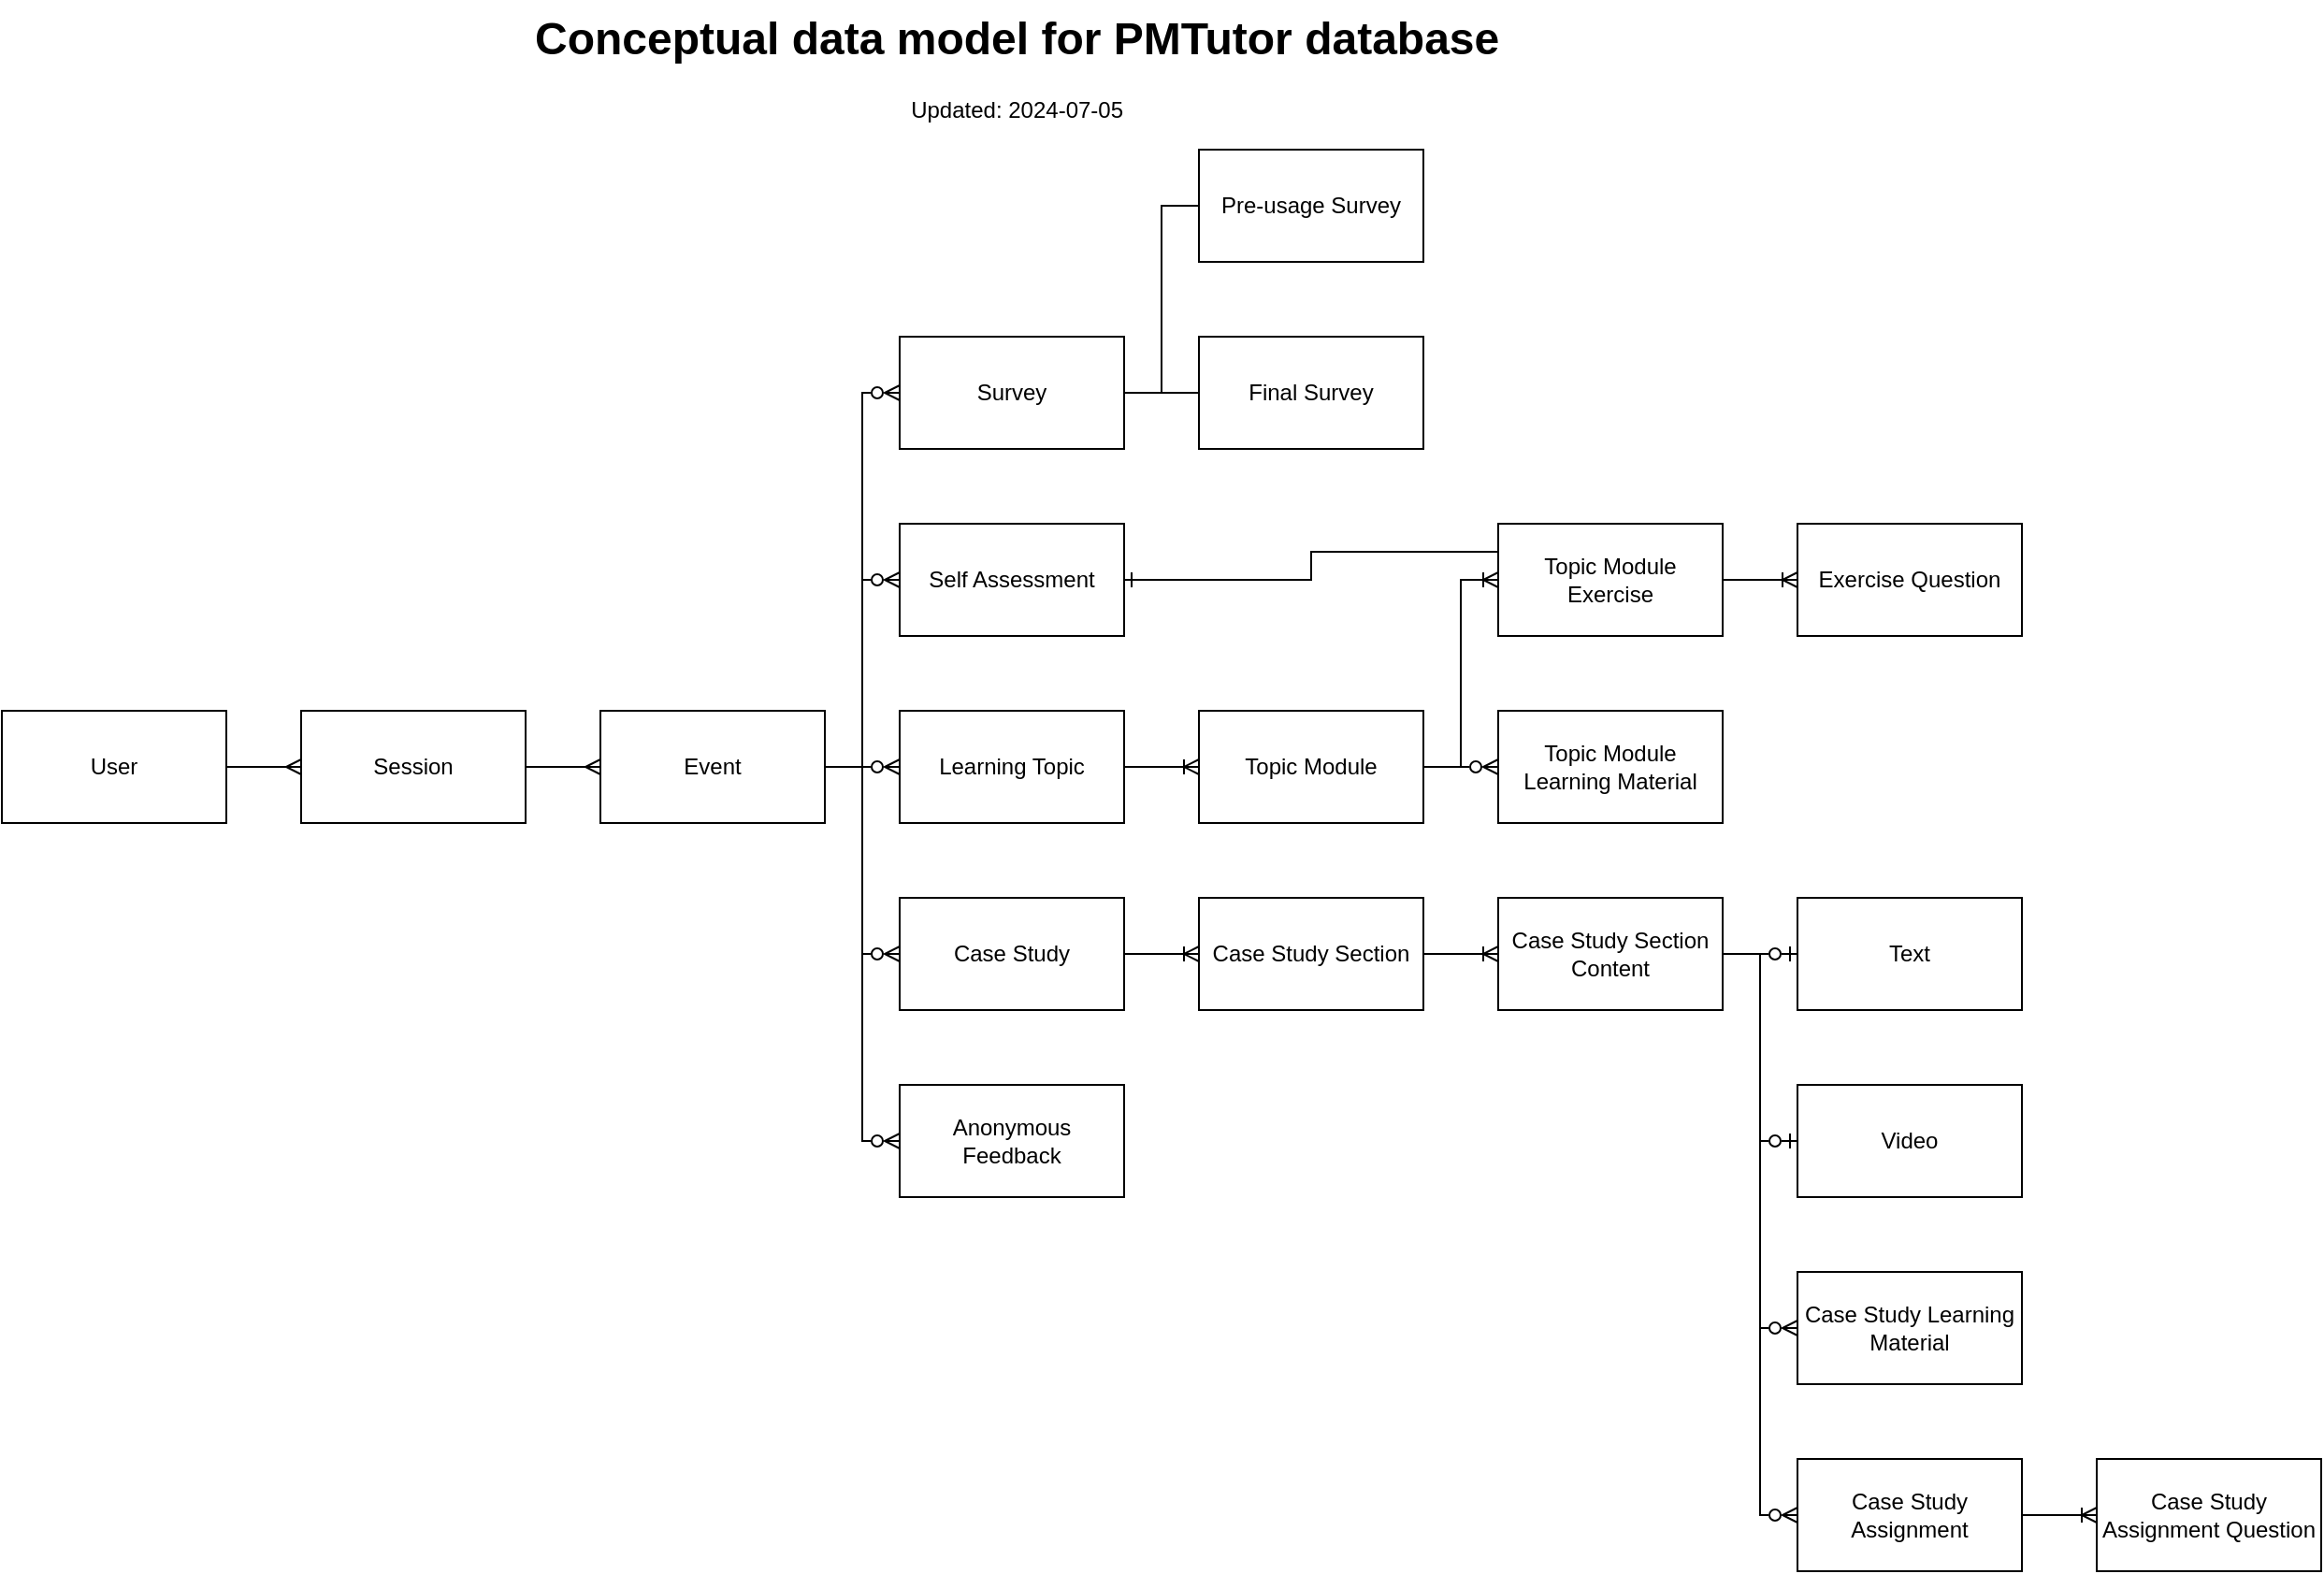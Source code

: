 <mxfile version="24.5.3" type="device" pages="5">
  <diagram id="96I2VbFaDM5IYz9oRwnE" name="conceptual data model 2024 0705">
    <mxGraphModel dx="2049" dy="1194" grid="1" gridSize="10" guides="1" tooltips="1" connect="1" arrows="1" fold="1" page="1" pageScale="1" pageWidth="1169" pageHeight="827" math="0" shadow="0">
      <root>
        <mxCell id="0" />
        <mxCell id="1" parent="0" />
        <mxCell id="LawXQ0zmANkDXI5lU2yt-1" style="edgeStyle=orthogonalEdgeStyle;rounded=0;orthogonalLoop=1;jettySize=auto;html=1;endArrow=ERmany;endFill=0;" edge="1" parent="1" source="d5xurtctrnCeMbu4mkAN-1" target="d5xurtctrnCeMbu4mkAN-2">
          <mxGeometry relative="1" as="geometry" />
        </mxCell>
        <mxCell id="d5xurtctrnCeMbu4mkAN-1" value="User" style="rounded=0;whiteSpace=wrap;html=1;" vertex="1" parent="1">
          <mxGeometry x="40" y="400" width="120" height="60" as="geometry" />
        </mxCell>
        <mxCell id="LawXQ0zmANkDXI5lU2yt-3" style="edgeStyle=orthogonalEdgeStyle;rounded=0;orthogonalLoop=1;jettySize=auto;html=1;entryX=0;entryY=0.5;entryDx=0;entryDy=0;endArrow=ERmany;endFill=0;" edge="1" parent="1" source="d5xurtctrnCeMbu4mkAN-2" target="d5xurtctrnCeMbu4mkAN-3">
          <mxGeometry relative="1" as="geometry" />
        </mxCell>
        <mxCell id="d5xurtctrnCeMbu4mkAN-2" value="Session" style="rounded=0;whiteSpace=wrap;html=1;" vertex="1" parent="1">
          <mxGeometry x="200" y="400" width="120" height="60" as="geometry" />
        </mxCell>
        <mxCell id="LawXQ0zmANkDXI5lU2yt-4" style="edgeStyle=orthogonalEdgeStyle;rounded=0;orthogonalLoop=1;jettySize=auto;html=1;entryX=0;entryY=0.5;entryDx=0;entryDy=0;endArrow=ERzeroToMany;endFill=0;" edge="1" parent="1" source="d5xurtctrnCeMbu4mkAN-3" target="d5xurtctrnCeMbu4mkAN-4">
          <mxGeometry relative="1" as="geometry" />
        </mxCell>
        <mxCell id="LawXQ0zmANkDXI5lU2yt-5" style="edgeStyle=orthogonalEdgeStyle;rounded=0;orthogonalLoop=1;jettySize=auto;html=1;entryX=0;entryY=0.5;entryDx=0;entryDy=0;endArrow=ERzeroToMany;endFill=0;" edge="1" parent="1" source="d5xurtctrnCeMbu4mkAN-3" target="d5xurtctrnCeMbu4mkAN-5">
          <mxGeometry relative="1" as="geometry" />
        </mxCell>
        <mxCell id="LawXQ0zmANkDXI5lU2yt-7" style="edgeStyle=orthogonalEdgeStyle;rounded=0;orthogonalLoop=1;jettySize=auto;html=1;entryX=0;entryY=0.5;entryDx=0;entryDy=0;endArrow=ERzeroToMany;endFill=0;" edge="1" parent="1" source="d5xurtctrnCeMbu4mkAN-3" target="d5xurtctrnCeMbu4mkAN-6">
          <mxGeometry relative="1" as="geometry" />
        </mxCell>
        <mxCell id="LawXQ0zmANkDXI5lU2yt-8" style="edgeStyle=orthogonalEdgeStyle;rounded=0;orthogonalLoop=1;jettySize=auto;html=1;entryX=0;entryY=0.5;entryDx=0;entryDy=0;endArrow=ERzeroToMany;endFill=0;" edge="1" parent="1" source="d5xurtctrnCeMbu4mkAN-3" target="d5xurtctrnCeMbu4mkAN-7">
          <mxGeometry relative="1" as="geometry" />
        </mxCell>
        <mxCell id="LawXQ0zmANkDXI5lU2yt-9" style="edgeStyle=orthogonalEdgeStyle;rounded=0;orthogonalLoop=1;jettySize=auto;html=1;entryX=0;entryY=0.5;entryDx=0;entryDy=0;endArrow=ERzeroToMany;endFill=0;" edge="1" parent="1" source="d5xurtctrnCeMbu4mkAN-3" target="Horzqk8RZyJGmCgygyYi-4">
          <mxGeometry relative="1" as="geometry" />
        </mxCell>
        <mxCell id="d5xurtctrnCeMbu4mkAN-3" value="Event" style="rounded=0;whiteSpace=wrap;html=1;" vertex="1" parent="1">
          <mxGeometry x="360" y="400" width="120" height="60" as="geometry" />
        </mxCell>
        <mxCell id="g-7zLVoXur0fEywh2KLl-6" style="edgeStyle=orthogonalEdgeStyle;rounded=0;orthogonalLoop=1;jettySize=auto;html=1;entryX=0;entryY=0.5;entryDx=0;entryDy=0;endArrow=none;endFill=0;" edge="1" parent="1" source="d5xurtctrnCeMbu4mkAN-4" target="Horzqk8RZyJGmCgygyYi-1">
          <mxGeometry relative="1" as="geometry" />
        </mxCell>
        <mxCell id="g-7zLVoXur0fEywh2KLl-7" style="edgeStyle=orthogonalEdgeStyle;rounded=0;orthogonalLoop=1;jettySize=auto;html=1;entryX=0;entryY=0.5;entryDx=0;entryDy=0;endArrow=none;endFill=0;" edge="1" parent="1" source="d5xurtctrnCeMbu4mkAN-4" target="g-7zLVoXur0fEywh2KLl-5">
          <mxGeometry relative="1" as="geometry" />
        </mxCell>
        <mxCell id="d5xurtctrnCeMbu4mkAN-4" value="Survey" style="rounded=0;whiteSpace=wrap;html=1;" vertex="1" parent="1">
          <mxGeometry x="520" y="200" width="120" height="60" as="geometry" />
        </mxCell>
        <mxCell id="g-7zLVoXur0fEywh2KLl-9" style="edgeStyle=orthogonalEdgeStyle;rounded=0;orthogonalLoop=1;jettySize=auto;html=1;entryX=0;entryY=0.25;entryDx=0;entryDy=0;endArrow=none;endFill=0;startArrow=ERone;startFill=0;" edge="1" parent="1" source="d5xurtctrnCeMbu4mkAN-5" target="d5xurtctrnCeMbu4mkAN-10">
          <mxGeometry relative="1" as="geometry" />
        </mxCell>
        <mxCell id="d5xurtctrnCeMbu4mkAN-5" value="Self Assessment" style="rounded=0;whiteSpace=wrap;html=1;" vertex="1" parent="1">
          <mxGeometry x="520" y="300" width="120" height="60" as="geometry" />
        </mxCell>
        <mxCell id="LawXQ0zmANkDXI5lU2yt-13" style="edgeStyle=orthogonalEdgeStyle;rounded=0;orthogonalLoop=1;jettySize=auto;html=1;entryX=0;entryY=0.5;entryDx=0;entryDy=0;endArrow=ERoneToMany;endFill=0;" edge="1" parent="1" source="d5xurtctrnCeMbu4mkAN-6" target="d5xurtctrnCeMbu4mkAN-8">
          <mxGeometry relative="1" as="geometry" />
        </mxCell>
        <mxCell id="d5xurtctrnCeMbu4mkAN-6" value="Learning Topic" style="rounded=0;whiteSpace=wrap;html=1;" vertex="1" parent="1">
          <mxGeometry x="520" y="400" width="120" height="60" as="geometry" />
        </mxCell>
        <mxCell id="LawXQ0zmANkDXI5lU2yt-14" style="edgeStyle=orthogonalEdgeStyle;rounded=0;orthogonalLoop=1;jettySize=auto;html=1;entryX=0;entryY=0.5;entryDx=0;entryDy=0;endArrow=ERoneToMany;endFill=0;" edge="1" parent="1" source="d5xurtctrnCeMbu4mkAN-7" target="d5xurtctrnCeMbu4mkAN-9">
          <mxGeometry relative="1" as="geometry" />
        </mxCell>
        <mxCell id="d5xurtctrnCeMbu4mkAN-7" value="Case Study" style="rounded=0;whiteSpace=wrap;html=1;" vertex="1" parent="1">
          <mxGeometry x="520" y="500" width="120" height="60" as="geometry" />
        </mxCell>
        <mxCell id="LawXQ0zmANkDXI5lU2yt-15" style="edgeStyle=orthogonalEdgeStyle;rounded=0;orthogonalLoop=1;jettySize=auto;html=1;entryX=0;entryY=0.5;entryDx=0;entryDy=0;endArrow=ERzeroToMany;endFill=0;" edge="1" parent="1" source="d5xurtctrnCeMbu4mkAN-8" target="LawXQ0zmANkDXI5lU2yt-12">
          <mxGeometry relative="1" as="geometry" />
        </mxCell>
        <mxCell id="LawXQ0zmANkDXI5lU2yt-16" style="edgeStyle=orthogonalEdgeStyle;rounded=0;orthogonalLoop=1;jettySize=auto;html=1;entryX=0;entryY=0.5;entryDx=0;entryDy=0;endArrow=ERoneToMany;endFill=0;" edge="1" parent="1" source="d5xurtctrnCeMbu4mkAN-8" target="d5xurtctrnCeMbu4mkAN-10">
          <mxGeometry relative="1" as="geometry" />
        </mxCell>
        <mxCell id="d5xurtctrnCeMbu4mkAN-8" value="Topic Module" style="rounded=0;whiteSpace=wrap;html=1;" vertex="1" parent="1">
          <mxGeometry x="680" y="400" width="120" height="60" as="geometry" />
        </mxCell>
        <mxCell id="g-7zLVoXur0fEywh2KLl-1" style="edgeStyle=orthogonalEdgeStyle;rounded=0;orthogonalLoop=1;jettySize=auto;html=1;entryX=0;entryY=0.5;entryDx=0;entryDy=0;endArrow=ERoneToMany;endFill=0;" edge="1" parent="1" source="d5xurtctrnCeMbu4mkAN-9" target="LawXQ0zmANkDXI5lU2yt-17">
          <mxGeometry relative="1" as="geometry" />
        </mxCell>
        <mxCell id="d5xurtctrnCeMbu4mkAN-9" value="Case Study Section" style="rounded=0;whiteSpace=wrap;html=1;" vertex="1" parent="1">
          <mxGeometry x="680" y="500" width="120" height="60" as="geometry" />
        </mxCell>
        <mxCell id="g-7zLVoXur0fEywh2KLl-4" style="edgeStyle=orthogonalEdgeStyle;rounded=0;orthogonalLoop=1;jettySize=auto;html=1;entryX=0;entryY=0.5;entryDx=0;entryDy=0;endArrow=ERoneToMany;endFill=0;" edge="1" parent="1" source="d5xurtctrnCeMbu4mkAN-10" target="LawXQ0zmANkDXI5lU2yt-10">
          <mxGeometry relative="1" as="geometry" />
        </mxCell>
        <mxCell id="d5xurtctrnCeMbu4mkAN-10" value="Topic Module Exercise" style="rounded=0;whiteSpace=wrap;html=1;" vertex="1" parent="1">
          <mxGeometry x="840" y="300" width="120" height="60" as="geometry" />
        </mxCell>
        <mxCell id="d5xurtctrnCeMbu4mkAN-11" value="Case Study Learning Material" style="rounded=0;whiteSpace=wrap;html=1;" vertex="1" parent="1">
          <mxGeometry x="1000" y="700" width="120" height="60" as="geometry" />
        </mxCell>
        <mxCell id="Horzqk8RZyJGmCgygyYi-1" value="Pre-usage Survey" style="rounded=0;whiteSpace=wrap;html=1;" vertex="1" parent="1">
          <mxGeometry x="680" y="100" width="120" height="60" as="geometry" />
        </mxCell>
        <mxCell id="Horzqk8RZyJGmCgygyYi-4" value="Anonymous Feedback" style="rounded=0;whiteSpace=wrap;html=1;" vertex="1" parent="1">
          <mxGeometry x="520" y="600" width="120" height="60" as="geometry" />
        </mxCell>
        <mxCell id="g-7zLVoXur0fEywh2KLl-16" style="edgeStyle=orthogonalEdgeStyle;rounded=0;orthogonalLoop=1;jettySize=auto;html=1;entryX=0;entryY=0.5;entryDx=0;entryDy=0;endArrow=ERoneToMany;endFill=0;" edge="1" parent="1" source="LawXQ0zmANkDXI5lU2yt-6" target="LawXQ0zmANkDXI5lU2yt-11">
          <mxGeometry relative="1" as="geometry" />
        </mxCell>
        <mxCell id="LawXQ0zmANkDXI5lU2yt-6" value="Case Study Assignment" style="rounded=0;whiteSpace=wrap;html=1;" vertex="1" parent="1">
          <mxGeometry x="1000" y="800" width="120" height="60" as="geometry" />
        </mxCell>
        <mxCell id="LawXQ0zmANkDXI5lU2yt-10" value="Exercise Question" style="rounded=0;whiteSpace=wrap;html=1;" vertex="1" parent="1">
          <mxGeometry x="1000" y="300" width="120" height="60" as="geometry" />
        </mxCell>
        <mxCell id="LawXQ0zmANkDXI5lU2yt-11" value="Case Study Assignment Question" style="rounded=0;whiteSpace=wrap;html=1;" vertex="1" parent="1">
          <mxGeometry x="1160" y="800" width="120" height="60" as="geometry" />
        </mxCell>
        <mxCell id="LawXQ0zmANkDXI5lU2yt-12" value="Topic Module Learning Material" style="rounded=0;whiteSpace=wrap;html=1;" vertex="1" parent="1">
          <mxGeometry x="840" y="400" width="120" height="60" as="geometry" />
        </mxCell>
        <mxCell id="g-7zLVoXur0fEywh2KLl-12" style="edgeStyle=orthogonalEdgeStyle;rounded=0;orthogonalLoop=1;jettySize=auto;html=1;entryX=0;entryY=0.5;entryDx=0;entryDy=0;endArrow=ERzeroToOne;endFill=0;" edge="1" parent="1" source="LawXQ0zmANkDXI5lU2yt-17" target="g-7zLVoXur0fEywh2KLl-10">
          <mxGeometry relative="1" as="geometry" />
        </mxCell>
        <mxCell id="g-7zLVoXur0fEywh2KLl-13" style="edgeStyle=orthogonalEdgeStyle;rounded=0;orthogonalLoop=1;jettySize=auto;html=1;entryX=0;entryY=0.5;entryDx=0;entryDy=0;endArrow=ERzeroToOne;endFill=0;" edge="1" parent="1" source="LawXQ0zmANkDXI5lU2yt-17" target="g-7zLVoXur0fEywh2KLl-11">
          <mxGeometry relative="1" as="geometry" />
        </mxCell>
        <mxCell id="g-7zLVoXur0fEywh2KLl-14" style="edgeStyle=orthogonalEdgeStyle;rounded=0;orthogonalLoop=1;jettySize=auto;html=1;entryX=0;entryY=0.5;entryDx=0;entryDy=0;endArrow=ERzeroToMany;endFill=0;" edge="1" parent="1" source="LawXQ0zmANkDXI5lU2yt-17" target="d5xurtctrnCeMbu4mkAN-11">
          <mxGeometry relative="1" as="geometry" />
        </mxCell>
        <mxCell id="g-7zLVoXur0fEywh2KLl-15" style="edgeStyle=orthogonalEdgeStyle;rounded=0;orthogonalLoop=1;jettySize=auto;html=1;entryX=0;entryY=0.5;entryDx=0;entryDy=0;endArrow=ERzeroToMany;endFill=0;" edge="1" parent="1" source="LawXQ0zmANkDXI5lU2yt-17" target="LawXQ0zmANkDXI5lU2yt-6">
          <mxGeometry relative="1" as="geometry" />
        </mxCell>
        <mxCell id="LawXQ0zmANkDXI5lU2yt-17" value="Case Study Section Content" style="rounded=0;whiteSpace=wrap;html=1;" vertex="1" parent="1">
          <mxGeometry x="840" y="500" width="120" height="60" as="geometry" />
        </mxCell>
        <mxCell id="g-7zLVoXur0fEywh2KLl-5" value="Final Survey" style="rounded=0;whiteSpace=wrap;html=1;" vertex="1" parent="1">
          <mxGeometry x="680" y="200" width="120" height="60" as="geometry" />
        </mxCell>
        <mxCell id="g-7zLVoXur0fEywh2KLl-10" value="Text" style="rounded=0;whiteSpace=wrap;html=1;" vertex="1" parent="1">
          <mxGeometry x="1000" y="500" width="120" height="60" as="geometry" />
        </mxCell>
        <mxCell id="g-7zLVoXur0fEywh2KLl-11" value="Video" style="rounded=0;whiteSpace=wrap;html=1;" vertex="1" parent="1">
          <mxGeometry x="1000" y="600" width="120" height="60" as="geometry" />
        </mxCell>
        <mxCell id="toDjIetkT9vrvdyHDhN5-1" value="&lt;h1 style=&quot;margin-top: 0px;&quot;&gt;Conceptual data model for PMTutor database&lt;/h1&gt;&lt;p style=&quot;text-align: center;&quot;&gt;&lt;span style=&quot;background-color: initial;&quot;&gt;Updated: 2024-07-05&lt;/span&gt;&lt;br&gt;&lt;/p&gt;" style="text;html=1;whiteSpace=wrap;overflow=hidden;rounded=0;" vertex="1" parent="1">
          <mxGeometry x="323" y="20" width="524" height="80" as="geometry" />
        </mxCell>
      </root>
    </mxGraphModel>
  </diagram>
  <diagram name="user profile db 2024 0705" id="tZa5JbMeh-r95KxnIISk">
    <mxGraphModel dx="4634" dy="2636" grid="1" gridSize="10" guides="1" tooltips="1" connect="1" arrows="1" fold="1" page="1" pageScale="1" pageWidth="1600" pageHeight="900" math="0" shadow="0">
      <root>
        <mxCell id="WSstg8PxA-qkC44gzvaY-0" />
        <mxCell id="WSstg8PxA-qkC44gzvaY-1" parent="WSstg8PxA-qkC44gzvaY-0" />
        <mxCell id="GE9hNBPCQDi-_5ILv2lG-2" style="edgeStyle=orthogonalEdgeStyle;rounded=0;orthogonalLoop=1;jettySize=auto;html=1;entryX=0.5;entryY=0;entryDx=0;entryDy=0;endArrow=ERzeroToMany;endFill=0;" parent="WSstg8PxA-qkC44gzvaY-1" source="WSstg8PxA-qkC44gzvaY-5" target="WSstg8PxA-qkC44gzvaY-110" edge="1">
          <mxGeometry relative="1" as="geometry" />
        </mxCell>
        <mxCell id="GE9hNBPCQDi-_5ILv2lG-3" style="edgeStyle=orthogonalEdgeStyle;rounded=0;orthogonalLoop=1;jettySize=auto;html=1;entryX=0;entryY=0.5;entryDx=0;entryDy=0;endArrow=ERzeroToMany;endFill=0;" parent="WSstg8PxA-qkC44gzvaY-1" source="WSstg8PxA-qkC44gzvaY-5" target="WSstg8PxA-qkC44gzvaY-123" edge="1">
          <mxGeometry relative="1" as="geometry">
            <Array as="points">
              <mxPoint x="-3190" y="-1610" />
              <mxPoint x="-3190" y="-835" />
            </Array>
          </mxGeometry>
        </mxCell>
        <mxCell id="GE9hNBPCQDi-_5ILv2lG-5" style="edgeStyle=orthogonalEdgeStyle;rounded=0;orthogonalLoop=1;jettySize=auto;html=1;entryX=0;entryY=0.5;entryDx=0;entryDy=0;endArrow=ERzeroToOne;endFill=0;" parent="WSstg8PxA-qkC44gzvaY-1" source="WSstg8PxA-qkC44gzvaY-5" target="WSstg8PxA-qkC44gzvaY-174" edge="1">
          <mxGeometry relative="1" as="geometry">
            <Array as="points">
              <mxPoint x="-2710" y="-1610" />
              <mxPoint x="-2710" y="-805" />
            </Array>
          </mxGeometry>
        </mxCell>
        <mxCell id="GE9hNBPCQDi-_5ILv2lG-6" style="edgeStyle=orthogonalEdgeStyle;rounded=0;orthogonalLoop=1;jettySize=auto;html=1;entryX=0.5;entryY=0;entryDx=0;entryDy=0;endArrow=ERzeroToMany;endFill=0;" parent="WSstg8PxA-qkC44gzvaY-1" source="WSstg8PxA-qkC44gzvaY-5" target="WSstg8PxA-qkC44gzvaY-14" edge="1">
          <mxGeometry relative="1" as="geometry" />
        </mxCell>
        <mxCell id="GE9hNBPCQDi-_5ILv2lG-9" style="edgeStyle=orthogonalEdgeStyle;rounded=0;orthogonalLoop=1;jettySize=auto;html=1;entryX=0.5;entryY=0;entryDx=0;entryDy=0;endArrow=ERoneToMany;endFill=0;" parent="WSstg8PxA-qkC44gzvaY-1" source="WSstg8PxA-qkC44gzvaY-5" target="WSstg8PxA-qkC44gzvaY-25" edge="1">
          <mxGeometry relative="1" as="geometry" />
        </mxCell>
        <mxCell id="GE9hNBPCQDi-_5ILv2lG-10" style="edgeStyle=orthogonalEdgeStyle;rounded=0;orthogonalLoop=1;jettySize=auto;html=1;entryX=0;entryY=0.5;entryDx=0;entryDy=0;endArrow=ERzeroToMany;endFill=0;" parent="WSstg8PxA-qkC44gzvaY-1" source="WSstg8PxA-qkC44gzvaY-5" target="WSstg8PxA-qkC44gzvaY-34" edge="1">
          <mxGeometry relative="1" as="geometry">
            <Array as="points">
              <mxPoint x="-2190" y="-1610" />
              <mxPoint x="-2190" y="-928" />
            </Array>
          </mxGeometry>
        </mxCell>
        <mxCell id="GE9hNBPCQDi-_5ILv2lG-11" style="edgeStyle=orthogonalEdgeStyle;rounded=0;orthogonalLoop=1;jettySize=auto;html=1;entryX=1;entryY=0.5;entryDx=0;entryDy=0;endArrow=ERzeroToMany;endFill=0;" parent="WSstg8PxA-qkC44gzvaY-1" source="WSstg8PxA-qkC44gzvaY-5" target="WSstg8PxA-qkC44gzvaY-284" edge="1">
          <mxGeometry relative="1" as="geometry">
            <Array as="points">
              <mxPoint x="-1150" y="-1610" />
              <mxPoint x="-1150" y="-928" />
            </Array>
          </mxGeometry>
        </mxCell>
        <mxCell id="WSstg8PxA-qkC44gzvaY-5" value="&lt;b&gt;UserBasicInfo&lt;/b&gt;" style="swimlane;fontStyle=0;childLayout=stackLayout;horizontal=1;startSize=30;horizontalStack=0;resizeParent=1;resizeParentMax=0;resizeLast=0;collapsible=1;marginBottom=0;whiteSpace=wrap;html=1;fillColor=#e1d5e7;strokeColor=#9673a6;" parent="WSstg8PxA-qkC44gzvaY-1" vertex="1">
          <mxGeometry x="-3150" y="-1760" width="400" height="300" as="geometry" />
        </mxCell>
        <mxCell id="WSstg8PxA-qkC44gzvaY-6" value="_id: &quot;&amp;lt;userId&amp;gt;:userBasicInfo&quot;" style="text;strokeColor=none;fillColor=none;align=left;verticalAlign=middle;spacingLeft=4;spacingRight=4;overflow=hidden;points=[[0,0.5],[1,0.5]];portConstraint=eastwest;rotatable=0;whiteSpace=wrap;html=1;" parent="WSstg8PxA-qkC44gzvaY-5" vertex="1">
          <mxGeometry y="30" width="400" height="30" as="geometry" />
        </mxCell>
        <mxCell id="LFyg4eKU0ZHQ7qU13_eZ-2" value="_rev: string" style="text;strokeColor=none;fillColor=none;align=left;verticalAlign=middle;spacingLeft=4;spacingRight=4;overflow=hidden;points=[[0,0.5],[1,0.5]];portConstraint=eastwest;rotatable=0;whiteSpace=wrap;html=1;" parent="WSstg8PxA-qkC44gzvaY-5" vertex="1">
          <mxGeometry y="60" width="400" height="30" as="geometry" />
        </mxCell>
        <mxCell id="WSstg8PxA-qkC44gzvaY-7" value="docType: &quot;userBasicInfo&quot;" style="text;strokeColor=none;fillColor=none;align=left;verticalAlign=middle;spacingLeft=4;spacingRight=4;overflow=hidden;points=[[0,0.5],[1,0.5]];portConstraint=eastwest;rotatable=0;whiteSpace=wrap;html=1;" parent="WSstg8PxA-qkC44gzvaY-5" vertex="1">
          <mxGeometry y="90" width="400" height="30" as="geometry" />
        </mxCell>
        <mxCell id="WSstg8PxA-qkC44gzvaY-8" value="userId: &quot;&amp;lt;uuid&amp;gt;&quot;" style="text;strokeColor=none;fillColor=none;align=left;verticalAlign=middle;spacingLeft=4;spacingRight=4;overflow=hidden;points=[[0,0.5],[1,0.5]];portConstraint=eastwest;rotatable=0;whiteSpace=wrap;html=1;" parent="WSstg8PxA-qkC44gzvaY-5" vertex="1">
          <mxGeometry y="120" width="400" height="30" as="geometry" />
        </mxCell>
        <mxCell id="WSstg8PxA-qkC44gzvaY-9" value="username: string" style="text;strokeColor=none;fillColor=none;align=left;verticalAlign=middle;spacingLeft=4;spacingRight=4;overflow=hidden;points=[[0,0.5],[1,0.5]];portConstraint=eastwest;rotatable=0;whiteSpace=wrap;html=1;" parent="WSstg8PxA-qkC44gzvaY-5" vertex="1">
          <mxGeometry y="150" width="400" height="30" as="geometry" />
        </mxCell>
        <mxCell id="WSstg8PxA-qkC44gzvaY-10" value="hasAnsweredPreUsageSurvey:&amp;nbsp; absent or boolean" style="text;strokeColor=none;fillColor=none;align=left;verticalAlign=middle;spacingLeft=4;spacingRight=4;overflow=hidden;points=[[0,0.5],[1,0.5]];portConstraint=eastwest;rotatable=0;whiteSpace=wrap;html=1;" parent="WSstg8PxA-qkC44gzvaY-5" vertex="1">
          <mxGeometry y="180" width="400" height="30" as="geometry" />
        </mxCell>
        <mxCell id="WSstg8PxA-qkC44gzvaY-11" value="&lt;span style=&quot;color: rgb(0, 0, 0); font-family: Helvetica; font-size: 12px; font-style: normal; font-variant-ligatures: normal; font-variant-caps: normal; font-weight: 400; letter-spacing: normal; orphans: 2; text-align: left; text-indent: 0px; text-transform: none; widows: 2; word-spacing: 0px; -webkit-text-stroke-width: 0px; background-color: rgb(251, 251, 251); text-decoration-thickness: initial; text-decoration-style: initial; text-decoration-color: initial; float: none; display: inline !important;&quot;&gt;hasAnsweredFinalSurvey:&amp;nbsp; absent or boolean&lt;/span&gt;" style="text;strokeColor=none;fillColor=none;align=left;verticalAlign=middle;spacingLeft=4;spacingRight=4;overflow=hidden;points=[[0,0.5],[1,0.5]];portConstraint=eastwest;rotatable=0;whiteSpace=wrap;html=1;" parent="WSstg8PxA-qkC44gzvaY-5" vertex="1">
          <mxGeometry y="210" width="400" height="30" as="geometry" />
        </mxCell>
        <mxCell id="WSstg8PxA-qkC44gzvaY-12" value="createdAt: 13-digits timestamp" style="text;strokeColor=none;fillColor=none;align=left;verticalAlign=middle;spacingLeft=4;spacingRight=4;overflow=hidden;points=[[0,0.5],[1,0.5]];portConstraint=eastwest;rotatable=0;whiteSpace=wrap;html=1;" parent="WSstg8PxA-qkC44gzvaY-5" vertex="1">
          <mxGeometry y="240" width="400" height="30" as="geometry" />
        </mxCell>
        <mxCell id="WSstg8PxA-qkC44gzvaY-13" value="updatedAt: absent or 13-digit timestamp" style="text;strokeColor=none;fillColor=none;align=left;verticalAlign=middle;spacingLeft=4;spacingRight=4;overflow=hidden;points=[[0,0.5],[1,0.5]];portConstraint=eastwest;rotatable=0;whiteSpace=wrap;html=1;" parent="WSstg8PxA-qkC44gzvaY-5" vertex="1">
          <mxGeometry y="270" width="400" height="30" as="geometry" />
        </mxCell>
        <mxCell id="WSstg8PxA-qkC44gzvaY-14" value="&lt;b&gt;UserSelfAssessment&lt;/b&gt;" style="swimlane;fontStyle=0;childLayout=stackLayout;horizontal=1;startSize=30;horizontalStack=0;resizeParent=1;resizeParentMax=0;resizeLast=0;collapsible=1;marginBottom=0;whiteSpace=wrap;html=1;fillColor=#e1d5e7;strokeColor=#9673a6;" parent="WSstg8PxA-qkC44gzvaY-1" vertex="1">
          <mxGeometry x="-2630" y="-1380" width="400" height="360" as="geometry" />
        </mxCell>
        <mxCell id="WSstg8PxA-qkC44gzvaY-15" value="_id: &quot;&amp;lt;user_id&amp;gt;-selfAssessment:&amp;lt;createdAt&amp;gt;&quot;" style="text;strokeColor=none;fillColor=none;align=left;verticalAlign=middle;spacingLeft=4;spacingRight=4;overflow=hidden;points=[[0,0.5],[1,0.5]];portConstraint=eastwest;rotatable=0;whiteSpace=wrap;html=1;" parent="WSstg8PxA-qkC44gzvaY-14" vertex="1">
          <mxGeometry y="30" width="400" height="30" as="geometry" />
        </mxCell>
        <mxCell id="LFyg4eKU0ZHQ7qU13_eZ-7" value="_rev: string" style="text;strokeColor=none;fillColor=none;align=left;verticalAlign=middle;spacingLeft=4;spacingRight=4;overflow=hidden;points=[[0,0.5],[1,0.5]];portConstraint=eastwest;rotatable=0;whiteSpace=wrap;html=1;" parent="WSstg8PxA-qkC44gzvaY-14" vertex="1">
          <mxGeometry y="60" width="400" height="30" as="geometry" />
        </mxCell>
        <mxCell id="WSstg8PxA-qkC44gzvaY-16" value="docType: &quot;userSelfAssessment&quot;" style="text;strokeColor=none;fillColor=none;align=left;verticalAlign=middle;spacingLeft=4;spacingRight=4;overflow=hidden;points=[[0,0.5],[1,0.5]];portConstraint=eastwest;rotatable=0;whiteSpace=wrap;html=1;" parent="WSstg8PxA-qkC44gzvaY-14" vertex="1">
          <mxGeometry y="90" width="400" height="30" as="geometry" />
        </mxCell>
        <mxCell id="WSstg8PxA-qkC44gzvaY-17" value="userBasicInfoId: &quot;&amp;lt;userBasicInfo._id&amp;gt;&quot;" style="text;strokeColor=none;fillColor=none;align=left;verticalAlign=middle;spacingLeft=4;spacingRight=4;overflow=hidden;points=[[0,0.5],[1,0.5]];portConstraint=eastwest;rotatable=0;whiteSpace=wrap;html=1;" parent="WSstg8PxA-qkC44gzvaY-14" vertex="1">
          <mxGeometry y="120" width="400" height="30" as="geometry" />
        </mxCell>
        <mxCell id="WSstg8PxA-qkC44gzvaY-18" value="SASId: &quot;&amp;lt;selfAssessmentStatment._id&amp;gt;&quot; from learning content database" style="text;strokeColor=none;fillColor=none;align=left;verticalAlign=middle;spacingLeft=4;spacingRight=4;overflow=hidden;points=[[0,0.5],[1,0.5]];portConstraint=eastwest;rotatable=0;whiteSpace=wrap;html=1;" parent="WSstg8PxA-qkC44gzvaY-14" vertex="1">
          <mxGeometry y="150" width="400" height="30" as="geometry" />
        </mxCell>
        <mxCell id="WSstg8PxA-qkC44gzvaY-19" value="SAS: &quot;&amp;lt;selfAssessmentStatement.description&amp;gt;&quot;" style="text;strokeColor=none;fillColor=none;align=left;verticalAlign=middle;spacingLeft=4;spacingRight=4;overflow=hidden;points=[[0,0.5],[1,0.5]];portConstraint=eastwest;rotatable=0;whiteSpace=wrap;html=1;" parent="WSstg8PxA-qkC44gzvaY-14" vertex="1">
          <mxGeometry y="180" width="400" height="30" as="geometry" />
        </mxCell>
        <mxCell id="WSstg8PxA-qkC44gzvaY-20" value="value: &quot;1&quot;, &quot;2&quot;, &quot;3&quot;, &quot;4&quot;, or &quot;5&quot;" style="text;strokeColor=none;fillColor=none;align=left;verticalAlign=middle;spacingLeft=4;spacingRight=4;overflow=hidden;points=[[0,0.5],[1,0.5]];portConstraint=eastwest;rotatable=0;whiteSpace=wrap;html=1;" parent="WSstg8PxA-qkC44gzvaY-14" vertex="1">
          <mxGeometry y="210" width="400" height="30" as="geometry" />
        </mxCell>
        <mxCell id="WSstg8PxA-qkC44gzvaY-21" value="valueType: &quot;number&quot;" style="text;strokeColor=none;fillColor=none;align=left;verticalAlign=middle;spacingLeft=4;spacingRight=4;overflow=hidden;points=[[0,0.5],[1,0.5]];portConstraint=eastwest;rotatable=0;whiteSpace=wrap;html=1;" parent="WSstg8PxA-qkC44gzvaY-14" vertex="1">
          <mxGeometry y="240" width="400" height="30" as="geometry" />
        </mxCell>
        <mxCell id="WSstg8PxA-qkC44gzvaY-22" value="isLikertScale: boolean" style="text;strokeColor=none;fillColor=none;align=left;verticalAlign=middle;spacingLeft=4;spacingRight=4;overflow=hidden;points=[[0,0.5],[1,0.5]];portConstraint=eastwest;rotatable=0;whiteSpace=wrap;html=1;" parent="WSstg8PxA-qkC44gzvaY-14" vertex="1">
          <mxGeometry y="270" width="400" height="30" as="geometry" />
        </mxCell>
        <mxCell id="WSstg8PxA-qkC44gzvaY-23" value="likertPoints: 5" style="text;strokeColor=none;fillColor=none;align=left;verticalAlign=middle;spacingLeft=4;spacingRight=4;overflow=hidden;points=[[0,0.5],[1,0.5]];portConstraint=eastwest;rotatable=0;whiteSpace=wrap;html=1;" parent="WSstg8PxA-qkC44gzvaY-14" vertex="1">
          <mxGeometry y="300" width="400" height="30" as="geometry" />
        </mxCell>
        <mxCell id="WSstg8PxA-qkC44gzvaY-24" value="createdAt: 13-digit timestamp" style="text;strokeColor=none;fillColor=none;align=left;verticalAlign=middle;spacingLeft=4;spacingRight=4;overflow=hidden;points=[[0,0.5],[1,0.5]];portConstraint=eastwest;rotatable=0;whiteSpace=wrap;html=1;" parent="WSstg8PxA-qkC44gzvaY-14" vertex="1">
          <mxGeometry y="330" width="400" height="30" as="geometry" />
        </mxCell>
        <mxCell id="GE9hNBPCQDi-_5ILv2lG-13" style="edgeStyle=orthogonalEdgeStyle;rounded=0;orthogonalLoop=1;jettySize=auto;html=1;entryX=0.5;entryY=0;entryDx=0;entryDy=0;endArrow=ERzeroToMany;endFill=0;" parent="WSstg8PxA-qkC44gzvaY-1" source="WSstg8PxA-qkC44gzvaY-25" target="WSstg8PxA-qkC44gzvaY-281" edge="1">
          <mxGeometry relative="1" as="geometry" />
        </mxCell>
        <mxCell id="WSstg8PxA-qkC44gzvaY-25" value="&lt;b&gt;UserSessionInfo&lt;/b&gt;" style="swimlane;fontStyle=0;childLayout=stackLayout;horizontal=1;startSize=30;horizontalStack=0;resizeParent=1;resizeParentMax=0;resizeLast=0;collapsible=1;marginBottom=0;whiteSpace=wrap;html=1;fillColor=#e1d5e7;strokeColor=#9673a6;" parent="WSstg8PxA-qkC44gzvaY-1" vertex="1">
          <mxGeometry x="-1850" y="-1380" width="400" height="220" as="geometry" />
        </mxCell>
        <mxCell id="WSstg8PxA-qkC44gzvaY-26" value="_id: &quot;&amp;lt;userId&amp;gt;-session:&amp;lt;createdAt&amp;gt;&quot;" style="text;strokeColor=none;fillColor=none;align=left;verticalAlign=middle;spacingLeft=4;spacingRight=4;overflow=hidden;points=[[0,0.5],[1,0.5]];portConstraint=eastwest;rotatable=0;whiteSpace=wrap;html=1;" parent="WSstg8PxA-qkC44gzvaY-25" vertex="1">
          <mxGeometry y="30" width="400" height="30" as="geometry" />
        </mxCell>
        <mxCell id="LFyg4eKU0ZHQ7qU13_eZ-8" value="_rev: string" style="text;strokeColor=none;fillColor=none;align=left;verticalAlign=middle;spacingLeft=4;spacingRight=4;overflow=hidden;points=[[0,0.5],[1,0.5]];portConstraint=eastwest;rotatable=0;whiteSpace=wrap;html=1;" parent="WSstg8PxA-qkC44gzvaY-25" vertex="1">
          <mxGeometry y="60" width="400" height="30" as="geometry" />
        </mxCell>
        <mxCell id="WSstg8PxA-qkC44gzvaY-27" value="docType: &quot;userSessionInfo&quot;" style="text;strokeColor=none;fillColor=none;align=left;verticalAlign=middle;spacingLeft=4;spacingRight=4;overflow=hidden;points=[[0,0.5],[1,0.5]];portConstraint=eastwest;rotatable=0;whiteSpace=wrap;html=1;" parent="WSstg8PxA-qkC44gzvaY-25" vertex="1">
          <mxGeometry y="90" width="400" height="30" as="geometry" />
        </mxCell>
        <mxCell id="WSstg8PxA-qkC44gzvaY-28" value="sessionId: &quot;&amp;lt;session id created in the beginning of a watsonx assistant session&amp;gt;&quot;" style="text;strokeColor=none;fillColor=none;align=left;verticalAlign=middle;spacingLeft=4;spacingRight=4;overflow=hidden;points=[[0,0.5],[1,0.5]];portConstraint=eastwest;rotatable=0;whiteSpace=wrap;html=1;" parent="WSstg8PxA-qkC44gzvaY-25" vertex="1">
          <mxGeometry y="120" width="400" height="40" as="geometry" />
        </mxCell>
        <mxCell id="WSstg8PxA-qkC44gzvaY-29" value="userBasicInfoId: &quot;&amp;lt;userBasicInfo._id&amp;gt;&quot;" style="text;strokeColor=none;fillColor=none;align=left;verticalAlign=middle;spacingLeft=4;spacingRight=4;overflow=hidden;points=[[0,0.5],[1,0.5]];portConstraint=eastwest;rotatable=0;whiteSpace=wrap;html=1;" parent="WSstg8PxA-qkC44gzvaY-25" vertex="1">
          <mxGeometry y="160" width="400" height="30" as="geometry" />
        </mxCell>
        <mxCell id="WSstg8PxA-qkC44gzvaY-30" value="createdAt: 13-digit timestamp" style="text;strokeColor=none;fillColor=none;align=left;verticalAlign=middle;spacingLeft=4;spacingRight=4;overflow=hidden;points=[[0,0.5],[1,0.5]];portConstraint=eastwest;rotatable=0;whiteSpace=wrap;html=1;" parent="WSstg8PxA-qkC44gzvaY-25" vertex="1">
          <mxGeometry y="190" width="400" height="30" as="geometry" />
        </mxCell>
        <mxCell id="WSstg8PxA-qkC44gzvaY-31" value="&lt;b&gt;UserExerciseInfo&lt;/b&gt;" style="swimlane;fontStyle=0;childLayout=stackLayout;horizontal=1;startSize=30;horizontalStack=0;resizeParent=1;resizeParentMax=0;resizeLast=0;collapsible=1;marginBottom=0;whiteSpace=wrap;html=1;fillColor=#e1d5e7;strokeColor=#9673a6;" parent="WSstg8PxA-qkC44gzvaY-1" vertex="1">
          <mxGeometry x="-2110" y="-1080" width="400" height="482.903" as="geometry" />
        </mxCell>
        <mxCell id="WSstg8PxA-qkC44gzvaY-32" value="_id: &quot;&amp;lt;userId&amp;gt;-exerciseInfo:&amp;lt;createdAt&amp;gt;&quot;" style="text;strokeColor=none;fillColor=none;align=left;verticalAlign=middle;spacingLeft=4;spacingRight=4;overflow=hidden;points=[[0,0.5],[1,0.5]];portConstraint=eastwest;rotatable=0;whiteSpace=wrap;html=1;" parent="WSstg8PxA-qkC44gzvaY-31" vertex="1">
          <mxGeometry y="30" width="400" height="34.839" as="geometry" />
        </mxCell>
        <mxCell id="LFyg4eKU0ZHQ7qU13_eZ-9" value="_rev: string" style="text;strokeColor=none;fillColor=none;align=left;verticalAlign=middle;spacingLeft=4;spacingRight=4;overflow=hidden;points=[[0,0.5],[1,0.5]];portConstraint=eastwest;rotatable=0;whiteSpace=wrap;html=1;" parent="WSstg8PxA-qkC44gzvaY-31" vertex="1">
          <mxGeometry y="64.839" width="400" height="34.839" as="geometry" />
        </mxCell>
        <mxCell id="WSstg8PxA-qkC44gzvaY-33" value="docType: &quot;userExerciseInfo&quot;" style="text;strokeColor=none;fillColor=none;align=left;verticalAlign=middle;spacingLeft=4;spacingRight=4;overflow=hidden;points=[[0,0.5],[1,0.5]];portConstraint=eastwest;rotatable=0;whiteSpace=wrap;html=1;" parent="WSstg8PxA-qkC44gzvaY-31" vertex="1">
          <mxGeometry y="99.677" width="400" height="34.839" as="geometry" />
        </mxCell>
        <mxCell id="WSstg8PxA-qkC44gzvaY-34" value="userBasicInfoId: &quot;&amp;lt;userBasicInfo._id&amp;gt;&quot;" style="text;strokeColor=none;fillColor=none;align=left;verticalAlign=middle;spacingLeft=4;spacingRight=4;overflow=hidden;points=[[0,0.5],[1,0.5]];portConstraint=eastwest;rotatable=0;whiteSpace=wrap;html=1;" parent="WSstg8PxA-qkC44gzvaY-31" vertex="1">
          <mxGeometry y="134.516" width="400" height="34.839" as="geometry" />
        </mxCell>
        <mxCell id="WSstg8PxA-qkC44gzvaY-35" value="userSessionInfoId: &quot;&amp;lt;userSessionInfo._id&amp;gt;&quot;" style="text;strokeColor=none;fillColor=none;align=left;verticalAlign=middle;spacingLeft=4;spacingRight=4;overflow=hidden;points=[[0,0.5],[1,0.5]];portConstraint=eastwest;rotatable=0;whiteSpace=wrap;html=1;" parent="WSstg8PxA-qkC44gzvaY-31" vertex="1">
          <mxGeometry y="169.355" width="400" height="34.839" as="geometry" />
        </mxCell>
        <mxCell id="WSstg8PxA-qkC44gzvaY-36" value="exerciseId: &quot;&amp;lt;exercise._id&amp;gt;&quot; from learning content database" style="text;strokeColor=none;fillColor=none;align=left;verticalAlign=middle;spacingLeft=4;spacingRight=4;overflow=hidden;points=[[0,0.5],[1,0.5]];portConstraint=eastwest;rotatable=0;whiteSpace=wrap;html=1;" parent="WSstg8PxA-qkC44gzvaY-31" vertex="1">
          <mxGeometry y="204.194" width="400" height="34.839" as="geometry" />
        </mxCell>
        <mxCell id="WSstg8PxA-qkC44gzvaY-37" value="exerciseName: &quot;&amp;lt;exercise.name&amp;gt;&quot;" style="text;strokeColor=none;fillColor=none;align=left;verticalAlign=middle;spacingLeft=4;spacingRight=4;overflow=hidden;points=[[0,0.5],[1,0.5]];portConstraint=eastwest;rotatable=0;whiteSpace=wrap;html=1;" parent="WSstg8PxA-qkC44gzvaY-31" vertex="1">
          <mxGeometry y="239.032" width="400" height="34.839" as="geometry" />
        </mxCell>
        <mxCell id="WSstg8PxA-qkC44gzvaY-39" value="topicConfigId: &quot;&amp;lt;topicConfig._id&amp;gt;&quot; from learning content database" style="text;strokeColor=none;fillColor=none;align=left;verticalAlign=middle;spacingLeft=4;spacingRight=4;overflow=hidden;points=[[0,0.5],[1,0.5]];portConstraint=eastwest;rotatable=0;whiteSpace=wrap;html=1;" parent="WSstg8PxA-qkC44gzvaY-31" vertex="1">
          <mxGeometry y="273.871" width="400" height="34.839" as="geometry" />
        </mxCell>
        <mxCell id="WSstg8PxA-qkC44gzvaY-40" value="topicName: &quot;&amp;lt;topicConfig.name&amp;gt;&quot;" style="text;strokeColor=none;fillColor=none;align=left;verticalAlign=middle;spacingLeft=4;spacingRight=4;overflow=hidden;points=[[0,0.5],[1,0.5]];portConstraint=eastwest;rotatable=0;whiteSpace=wrap;html=1;" parent="WSstg8PxA-qkC44gzvaY-31" vertex="1">
          <mxGeometry y="308.71" width="400" height="34.839" as="geometry" />
        </mxCell>
        <mxCell id="WSstg8PxA-qkC44gzvaY-38" value="learningModuleName: &quot;&amp;lt;topicConfig.learningModules[x].name&amp;gt;&quot;" style="text;strokeColor=none;fillColor=none;align=left;verticalAlign=middle;spacingLeft=4;spacingRight=4;overflow=hidden;points=[[0,0.5],[1,0.5]];portConstraint=eastwest;rotatable=0;whiteSpace=wrap;html=1;" parent="WSstg8PxA-qkC44gzvaY-31" vertex="1">
          <mxGeometry y="343.548" width="400" height="34.839" as="geometry" />
        </mxCell>
        <mxCell id="WSstg8PxA-qkC44gzvaY-41" value="createdAt: 13-digit timestamp" style="text;strokeColor=none;fillColor=none;align=left;verticalAlign=middle;spacingLeft=4;spacingRight=4;overflow=hidden;points=[[0,0.5],[1,0.5]];portConstraint=eastwest;rotatable=0;whiteSpace=wrap;html=1;" parent="WSstg8PxA-qkC44gzvaY-31" vertex="1">
          <mxGeometry y="378.387" width="400" height="34.839" as="geometry" />
        </mxCell>
        <mxCell id="WSstg8PxA-qkC44gzvaY-42" value="isCompleted: boolean (false by default)" style="text;strokeColor=none;fillColor=none;align=left;verticalAlign=middle;spacingLeft=4;spacingRight=4;overflow=hidden;points=[[0,0.5],[1,0.5]];portConstraint=eastwest;rotatable=0;whiteSpace=wrap;html=1;" parent="WSstg8PxA-qkC44gzvaY-31" vertex="1">
          <mxGeometry y="413.226" width="400" height="34.839" as="geometry" />
        </mxCell>
        <mxCell id="WSstg8PxA-qkC44gzvaY-43" value="completedAt: null / 13-digit timestamp" style="text;strokeColor=none;fillColor=none;align=left;verticalAlign=middle;spacingLeft=4;spacingRight=4;overflow=hidden;points=[[0,0.5],[1,0.5]];portConstraint=eastwest;rotatable=0;whiteSpace=wrap;html=1;" parent="WSstg8PxA-qkC44gzvaY-31" vertex="1">
          <mxGeometry y="448.065" width="400" height="34.839" as="geometry" />
        </mxCell>
        <mxCell id="GE9hNBPCQDi-_5ILv2lG-4" style="edgeStyle=orthogonalEdgeStyle;rounded=0;orthogonalLoop=1;jettySize=auto;html=1;entryX=0.5;entryY=0;entryDx=0;entryDy=0;endArrow=ERzeroToMany;endFill=0;" parent="WSstg8PxA-qkC44gzvaY-1" source="WSstg8PxA-qkC44gzvaY-110" target="WSstg8PxA-qkC44gzvaY-120" edge="1">
          <mxGeometry relative="1" as="geometry" />
        </mxCell>
        <mxCell id="WSstg8PxA-qkC44gzvaY-110" value="&lt;b&gt;UserSurvey&lt;/b&gt;" style="swimlane;fontStyle=0;childLayout=stackLayout;horizontal=1;startSize=30;horizontalStack=0;resizeParent=1;resizeParentMax=0;resizeLast=0;collapsible=1;marginBottom=0;whiteSpace=wrap;html=1;fillColor=#e1d5e7;strokeColor=#9673a6;" parent="WSstg8PxA-qkC44gzvaY-1" vertex="1">
          <mxGeometry x="-3150" y="-1380" width="400" height="330" as="geometry" />
        </mxCell>
        <mxCell id="WSstg8PxA-qkC44gzvaY-111" value="_id: &quot;&amp;lt;userId&amp;gt;-&amp;lt;surveyType&amp;gt;:createdAt&quot;" style="text;strokeColor=none;fillColor=none;align=left;verticalAlign=middle;spacingLeft=4;spacingRight=4;overflow=hidden;points=[[0,0.5],[1,0.5]];portConstraint=eastwest;rotatable=0;whiteSpace=wrap;html=1;" parent="WSstg8PxA-qkC44gzvaY-110" vertex="1">
          <mxGeometry y="30" width="400" height="30" as="geometry" />
        </mxCell>
        <mxCell id="LFyg4eKU0ZHQ7qU13_eZ-0" value="_rev: string" style="text;strokeColor=none;fillColor=none;align=left;verticalAlign=middle;spacingLeft=4;spacingRight=4;overflow=hidden;points=[[0,0.5],[1,0.5]];portConstraint=eastwest;rotatable=0;whiteSpace=wrap;html=1;" parent="WSstg8PxA-qkC44gzvaY-110" vertex="1">
          <mxGeometry y="60" width="400" height="30" as="geometry" />
        </mxCell>
        <mxCell id="WSstg8PxA-qkC44gzvaY-112" value="docType: &quot;userSurvey&quot;" style="text;strokeColor=none;fillColor=none;align=left;verticalAlign=middle;spacingLeft=4;spacingRight=4;overflow=hidden;points=[[0,0.5],[1,0.5]];portConstraint=eastwest;rotatable=0;whiteSpace=wrap;html=1;" parent="WSstg8PxA-qkC44gzvaY-110" vertex="1">
          <mxGeometry y="90" width="400" height="30" as="geometry" />
        </mxCell>
        <mxCell id="WSstg8PxA-qkC44gzvaY-113" value="userBasicInfoId: &quot;&amp;lt;userBasicInfo._id&amp;gt;&quot;" style="text;strokeColor=none;fillColor=none;align=left;verticalAlign=middle;spacingLeft=4;spacingRight=4;overflow=hidden;points=[[0,0.5],[1,0.5]];portConstraint=eastwest;rotatable=0;whiteSpace=wrap;html=1;" parent="WSstg8PxA-qkC44gzvaY-110" vertex="1">
          <mxGeometry y="120" width="400" height="30" as="geometry" />
        </mxCell>
        <mxCell id="WSstg8PxA-qkC44gzvaY-114" value="surveyId: &quot;&amp;lt;survey._id&amp;gt;&quot; from learning content database" style="text;strokeColor=none;fillColor=none;align=left;verticalAlign=middle;spacingLeft=4;spacingRight=4;overflow=hidden;points=[[0,0.5],[1,0.5]];portConstraint=eastwest;rotatable=0;whiteSpace=wrap;html=1;" parent="WSstg8PxA-qkC44gzvaY-110" vertex="1">
          <mxGeometry y="150" width="400" height="30" as="geometry" />
        </mxCell>
        <mxCell id="WSstg8PxA-qkC44gzvaY-115" value="surveyName: &amp;lt;survey.name&amp;gt;" style="text;strokeColor=none;fillColor=none;align=left;verticalAlign=middle;spacingLeft=4;spacingRight=4;overflow=hidden;points=[[0,0.5],[1,0.5]];portConstraint=eastwest;rotatable=0;whiteSpace=wrap;html=1;" parent="WSstg8PxA-qkC44gzvaY-110" vertex="1">
          <mxGeometry y="180" width="400" height="30" as="geometry" />
        </mxCell>
        <mxCell id="WSstg8PxA-qkC44gzvaY-116" value="surveyType: &amp;lt;survey.surveyType&amp;gt;" style="text;strokeColor=none;fillColor=none;align=left;verticalAlign=middle;spacingLeft=4;spacingRight=4;overflow=hidden;points=[[0,0.5],[1,0.5]];portConstraint=eastwest;rotatable=0;whiteSpace=wrap;html=1;" parent="WSstg8PxA-qkC44gzvaY-110" vertex="1">
          <mxGeometry y="210" width="400" height="30" as="geometry" />
        </mxCell>
        <mxCell id="WSstg8PxA-qkC44gzvaY-117" value="isCompleted: boolean" style="text;strokeColor=none;fillColor=none;align=left;verticalAlign=middle;spacingLeft=4;spacingRight=4;overflow=hidden;points=[[0,0.5],[1,0.5]];portConstraint=eastwest;rotatable=0;whiteSpace=wrap;html=1;" parent="WSstg8PxA-qkC44gzvaY-110" vertex="1">
          <mxGeometry y="240" width="400" height="30" as="geometry" />
        </mxCell>
        <mxCell id="WSstg8PxA-qkC44gzvaY-118" value="createdAt: 13-digit timestamp" style="text;strokeColor=none;fillColor=none;align=left;verticalAlign=middle;spacingLeft=4;spacingRight=4;overflow=hidden;points=[[0,0.5],[1,0.5]];portConstraint=eastwest;rotatable=0;whiteSpace=wrap;html=1;" parent="WSstg8PxA-qkC44gzvaY-110" vertex="1">
          <mxGeometry y="270" width="400" height="30" as="geometry" />
        </mxCell>
        <mxCell id="WSstg8PxA-qkC44gzvaY-119" value="updatedAt: null / 13-digit timestamp" style="text;strokeColor=none;fillColor=none;align=left;verticalAlign=middle;spacingLeft=4;spacingRight=4;overflow=hidden;points=[[0,0.5],[1,0.5]];portConstraint=eastwest;rotatable=0;whiteSpace=wrap;html=1;" parent="WSstg8PxA-qkC44gzvaY-110" vertex="1">
          <mxGeometry y="300" width="400" height="30" as="geometry" />
        </mxCell>
        <mxCell id="WSstg8PxA-qkC44gzvaY-120" value="&lt;b&gt;UserSurveyAnswer&lt;/b&gt;" style="swimlane;fontStyle=0;childLayout=stackLayout;horizontal=1;startSize=30;horizontalStack=0;resizeParent=1;resizeParentMax=0;resizeLast=0;collapsible=1;marginBottom=0;whiteSpace=wrap;html=1;fillColor=#e1d5e7;strokeColor=#9673a6;" parent="WSstg8PxA-qkC44gzvaY-1" vertex="1">
          <mxGeometry x="-3150" y="-970" width="400" height="540" as="geometry" />
        </mxCell>
        <mxCell id="WSstg8PxA-qkC44gzvaY-121" value="_id:&quot;&amp;lt;userId&amp;gt;-&amp;lt;surveyType&amp;gt;:createdAt&quot;" style="text;strokeColor=none;fillColor=none;align=left;verticalAlign=middle;spacingLeft=4;spacingRight=4;overflow=hidden;points=[[0,0.5],[1,0.5]];portConstraint=eastwest;rotatable=0;whiteSpace=wrap;html=1;" parent="WSstg8PxA-qkC44gzvaY-120" vertex="1">
          <mxGeometry y="30" width="400" height="30" as="geometry" />
        </mxCell>
        <mxCell id="LFyg4eKU0ZHQ7qU13_eZ-1" value="_rev: string" style="text;strokeColor=none;fillColor=none;align=left;verticalAlign=middle;spacingLeft=4;spacingRight=4;overflow=hidden;points=[[0,0.5],[1,0.5]];portConstraint=eastwest;rotatable=0;whiteSpace=wrap;html=1;" parent="WSstg8PxA-qkC44gzvaY-120" vertex="1">
          <mxGeometry y="60" width="400" height="30" as="geometry" />
        </mxCell>
        <mxCell id="WSstg8PxA-qkC44gzvaY-122" value="docType: &quot;userSurveyAnswer&quot;" style="text;strokeColor=none;fillColor=none;align=left;verticalAlign=middle;spacingLeft=4;spacingRight=4;overflow=hidden;points=[[0,0.5],[1,0.5]];portConstraint=eastwest;rotatable=0;whiteSpace=wrap;html=1;" parent="WSstg8PxA-qkC44gzvaY-120" vertex="1">
          <mxGeometry y="90" width="400" height="30" as="geometry" />
        </mxCell>
        <mxCell id="WSstg8PxA-qkC44gzvaY-123" value="userBasicInfoId: &amp;lt;userBasicInfo._id&amp;gt;" style="text;strokeColor=none;fillColor=none;align=left;verticalAlign=middle;spacingLeft=4;spacingRight=4;overflow=hidden;points=[[0,0.5],[1,0.5]];portConstraint=eastwest;rotatable=0;whiteSpace=wrap;html=1;" parent="WSstg8PxA-qkC44gzvaY-120" vertex="1">
          <mxGeometry y="120" width="400" height="30" as="geometry" />
        </mxCell>
        <mxCell id="WSstg8PxA-qkC44gzvaY-124" value="userSurveyId: &amp;lt;userSurvey._id&amp;gt;" style="text;strokeColor=none;fillColor=none;align=left;verticalAlign=middle;spacingLeft=4;spacingRight=4;overflow=hidden;points=[[0,0.5],[1,0.5]];portConstraint=eastwest;rotatable=0;whiteSpace=wrap;html=1;" parent="WSstg8PxA-qkC44gzvaY-120" vertex="1">
          <mxGeometry y="150" width="400" height="30" as="geometry" />
        </mxCell>
        <mxCell id="WSstg8PxA-qkC44gzvaY-125" value="surveyId: &amp;lt;survey._id&amp;gt; from learning content database" style="text;strokeColor=none;fillColor=none;align=left;verticalAlign=middle;spacingLeft=4;spacingRight=4;overflow=hidden;points=[[0,0.5],[1,0.5]];portConstraint=eastwest;rotatable=0;whiteSpace=wrap;html=1;" parent="WSstg8PxA-qkC44gzvaY-120" vertex="1">
          <mxGeometry y="180" width="400" height="30" as="geometry" />
        </mxCell>
        <mxCell id="WSstg8PxA-qkC44gzvaY-126" value="surveySectionRefId: &amp;lt;survey.surveySection[x].referenceId&amp;gt;" style="text;strokeColor=none;fillColor=none;align=left;verticalAlign=middle;spacingLeft=4;spacingRight=4;overflow=hidden;points=[[0,0.5],[1,0.5]];portConstraint=eastwest;rotatable=0;whiteSpace=wrap;html=1;" parent="WSstg8PxA-qkC44gzvaY-120" vertex="1">
          <mxGeometry y="210" width="400" height="30" as="geometry" />
        </mxCell>
        <mxCell id="WSstg8PxA-qkC44gzvaY-127" value="surveySectionName: &amp;lt;survey.surveySection[x].name&amp;gt;" style="text;strokeColor=none;fillColor=none;align=left;verticalAlign=middle;spacingLeft=4;spacingRight=4;overflow=hidden;points=[[0,0.5],[1,0.5]];portConstraint=eastwest;rotatable=0;whiteSpace=wrap;html=1;" parent="WSstg8PxA-qkC44gzvaY-120" vertex="1">
          <mxGeometry y="240" width="400" height="30" as="geometry" />
        </mxCell>
        <mxCell id="WSstg8PxA-qkC44gzvaY-128" value="surveyQuestionRefId: &amp;lt;survey.surveySection[x].surveyQuestion[y].referenceId&amp;gt;" style="text;strokeColor=none;fillColor=none;align=left;verticalAlign=middle;spacingLeft=4;spacingRight=4;overflow=hidden;points=[[0,0.5],[1,0.5]];portConstraint=eastwest;rotatable=0;whiteSpace=wrap;html=1;" parent="WSstg8PxA-qkC44gzvaY-120" vertex="1">
          <mxGeometry y="270" width="400" height="40" as="geometry" />
        </mxCell>
        <mxCell id="WSstg8PxA-qkC44gzvaY-129" value="surveyQuestionType: &amp;lt;survey.surveySection[x].surveyQuestion[y].questionType&amp;gt;" style="text;strokeColor=none;fillColor=none;align=left;verticalAlign=middle;spacingLeft=4;spacingRight=4;overflow=hidden;points=[[0,0.5],[1,0.5]];portConstraint=eastwest;rotatable=0;whiteSpace=wrap;html=1;" parent="WSstg8PxA-qkC44gzvaY-120" vertex="1">
          <mxGeometry y="310" width="400" height="40" as="geometry" />
        </mxCell>
        <mxCell id="WSstg8PxA-qkC44gzvaY-130" value="surveyQuestionDescription: &amp;lt;survey.surveySection[x].surveyQuestion[y].description&amp;gt;" style="text;strokeColor=none;fillColor=none;align=left;verticalAlign=middle;spacingLeft=4;spacingRight=4;overflow=hidden;points=[[0,0.5],[1,0.5]];portConstraint=eastwest;rotatable=0;whiteSpace=wrap;html=1;" parent="WSstg8PxA-qkC44gzvaY-120" vertex="1">
          <mxGeometry y="350" width="400" height="40" as="geometry" />
        </mxCell>
        <mxCell id="WSstg8PxA-qkC44gzvaY-131" value="expectedValueType: &quot;string&quot;, &quot;number&quot;, or &quot;boolean&quot;" style="text;strokeColor=none;fillColor=none;align=left;verticalAlign=middle;spacingLeft=4;spacingRight=4;overflow=hidden;points=[[0,0.5],[1,0.5]];portConstraint=eastwest;rotatable=0;whiteSpace=wrap;html=1;" parent="WSstg8PxA-qkC44gzvaY-120" vertex="1">
          <mxGeometry y="390" width="400" height="30" as="geometry" />
        </mxCell>
        <mxCell id="WSstg8PxA-qkC44gzvaY-132" value="isSelfAssessment: boolean" style="text;strokeColor=none;fillColor=none;align=left;verticalAlign=middle;spacingLeft=4;spacingRight=4;overflow=hidden;points=[[0,0.5],[1,0.5]];portConstraint=eastwest;rotatable=0;whiteSpace=wrap;html=1;" parent="WSstg8PxA-qkC44gzvaY-120" vertex="1">
          <mxGeometry y="420" width="400" height="30" as="geometry" />
        </mxCell>
        <mxCell id="WSstg8PxA-qkC44gzvaY-133" value="value: null, string, integer, or boolean" style="text;strokeColor=none;fillColor=none;align=left;verticalAlign=middle;spacingLeft=4;spacingRight=4;overflow=hidden;points=[[0,0.5],[1,0.5]];portConstraint=eastwest;rotatable=0;whiteSpace=wrap;html=1;" parent="WSstg8PxA-qkC44gzvaY-120" vertex="1">
          <mxGeometry y="450" width="400" height="30" as="geometry" />
        </mxCell>
        <mxCell id="WSstg8PxA-qkC44gzvaY-134" value="createdAt: 13-digit timestamp" style="text;strokeColor=none;fillColor=none;align=left;verticalAlign=middle;spacingLeft=4;spacingRight=4;overflow=hidden;points=[[0,0.5],[1,0.5]];portConstraint=eastwest;rotatable=0;whiteSpace=wrap;html=1;" parent="WSstg8PxA-qkC44gzvaY-120" vertex="1">
          <mxGeometry y="480" width="400" height="30" as="geometry" />
        </mxCell>
        <mxCell id="WSstg8PxA-qkC44gzvaY-135" value="updatedAt: null / 13-digit timestampe" style="text;strokeColor=none;fillColor=none;align=left;verticalAlign=middle;spacingLeft=4;spacingRight=4;overflow=hidden;points=[[0,0.5],[1,0.5]];portConstraint=eastwest;rotatable=0;whiteSpace=wrap;html=1;" parent="WSstg8PxA-qkC44gzvaY-120" vertex="1">
          <mxGeometry y="510" width="400" height="30" as="geometry" />
        </mxCell>
        <mxCell id="GE9hNBPCQDi-_5ILv2lG-7" style="edgeStyle=orthogonalEdgeStyle;rounded=0;orthogonalLoop=1;jettySize=auto;html=1;endArrow=ERzeroToMany;endFill=0;" parent="WSstg8PxA-qkC44gzvaY-1" source="WSstg8PxA-qkC44gzvaY-171" target="WSstg8PxA-qkC44gzvaY-14" edge="1">
          <mxGeometry relative="1" as="geometry" />
        </mxCell>
        <mxCell id="GE9hNBPCQDi-_5ILv2lG-8" style="edgeStyle=orthogonalEdgeStyle;rounded=0;orthogonalLoop=1;jettySize=auto;html=1;endArrow=ERzeroToMany;endFill=0;" parent="WSstg8PxA-qkC44gzvaY-1" source="WSstg8PxA-qkC44gzvaY-171" target="WSstg8PxA-qkC44gzvaY-120" edge="1">
          <mxGeometry relative="1" as="geometry">
            <Array as="points">
              <mxPoint x="-2430" y="-630" />
              <mxPoint x="-2670" y="-630" />
              <mxPoint x="-2670" y="-700" />
            </Array>
          </mxGeometry>
        </mxCell>
        <mxCell id="WSstg8PxA-qkC44gzvaY-171" value="&lt;b&gt;UserSelfAssessmentSummary&lt;/b&gt;" style="swimlane;fontStyle=0;childLayout=stackLayout;horizontal=1;startSize=30;horizontalStack=0;resizeParent=1;resizeParentMax=0;resizeLast=0;collapsible=1;marginBottom=0;whiteSpace=wrap;html=1;fillColor=#e1d5e7;strokeColor=#9673a6;" parent="WSstg8PxA-qkC44gzvaY-1" vertex="1">
          <mxGeometry x="-2630" y="-940" width="400" height="270" as="geometry" />
        </mxCell>
        <mxCell id="WSstg8PxA-qkC44gzvaY-172" value="_id: &quot;&amp;lt;user_id&amp;gt;:userSelfAssessmentSummary&quot;" style="text;strokeColor=none;fillColor=none;align=left;verticalAlign=middle;spacingLeft=4;spacingRight=4;overflow=hidden;points=[[0,0.5],[1,0.5]];portConstraint=eastwest;rotatable=0;whiteSpace=wrap;html=1;" parent="WSstg8PxA-qkC44gzvaY-171" vertex="1">
          <mxGeometry y="30" width="400" height="30" as="geometry" />
        </mxCell>
        <mxCell id="LFyg4eKU0ZHQ7qU13_eZ-4" value="_rev: string" style="text;strokeColor=none;fillColor=none;align=left;verticalAlign=middle;spacingLeft=4;spacingRight=4;overflow=hidden;points=[[0,0.5],[1,0.5]];portConstraint=eastwest;rotatable=0;whiteSpace=wrap;html=1;" parent="WSstg8PxA-qkC44gzvaY-171" vertex="1">
          <mxGeometry y="60" width="400" height="30" as="geometry" />
        </mxCell>
        <mxCell id="WSstg8PxA-qkC44gzvaY-173" value="docType: &quot;userSelfAssessmentSummary&quot;" style="text;strokeColor=none;fillColor=none;align=left;verticalAlign=middle;spacingLeft=4;spacingRight=4;overflow=hidden;points=[[0,0.5],[1,0.5]];portConstraint=eastwest;rotatable=0;whiteSpace=wrap;html=1;" parent="WSstg8PxA-qkC44gzvaY-171" vertex="1">
          <mxGeometry y="90" width="400" height="30" as="geometry" />
        </mxCell>
        <mxCell id="WSstg8PxA-qkC44gzvaY-174" value="userBasicInfoId: &quot;&amp;lt;userBasicInfo._id&amp;gt;&quot;" style="text;strokeColor=none;fillColor=none;align=left;verticalAlign=middle;spacingLeft=4;spacingRight=4;overflow=hidden;points=[[0,0.5],[1,0.5]];portConstraint=eastwest;rotatable=0;whiteSpace=wrap;html=1;" parent="WSstg8PxA-qkC44gzvaY-171" vertex="1">
          <mxGeometry y="120" width="400" height="30" as="geometry" />
        </mxCell>
        <mxCell id="WSstg8PxA-qkC44gzvaY-175" value="userAssessments: [] / [{SASId: &amp;lt;SASId&amp;gt;, SAS:&amp;lt;string&amp;gt;, value: &amp;lt;1, 2, 3, 4, or 5&amp;gt;}, sourceId: &amp;lt;userSurveyAnswer._id or userSelfAssessment._id&amp;gt;}]" style="text;strokeColor=none;fillColor=none;align=left;verticalAlign=middle;spacingLeft=4;spacingRight=4;overflow=hidden;points=[[0,0.5],[1,0.5]];portConstraint=eastwest;rotatable=0;whiteSpace=wrap;html=1;" parent="WSstg8PxA-qkC44gzvaY-171" vertex="1">
          <mxGeometry y="150" width="400" height="60" as="geometry" />
        </mxCell>
        <mxCell id="WSstg8PxA-qkC44gzvaY-176" value="createdAt: 13-digit timestamp" style="text;strokeColor=none;fillColor=none;align=left;verticalAlign=middle;spacingLeft=4;spacingRight=4;overflow=hidden;points=[[0,0.5],[1,0.5]];portConstraint=eastwest;rotatable=0;whiteSpace=wrap;html=1;" parent="WSstg8PxA-qkC44gzvaY-171" vertex="1">
          <mxGeometry y="210" width="400" height="30" as="geometry" />
        </mxCell>
        <mxCell id="WSstg8PxA-qkC44gzvaY-177" value="updatedAt: 13-digit timestamp" style="text;strokeColor=none;fillColor=none;align=left;verticalAlign=middle;spacingLeft=4;spacingRight=4;overflow=hidden;points=[[0,0.5],[1,0.5]];portConstraint=eastwest;rotatable=0;whiteSpace=wrap;html=1;" parent="WSstg8PxA-qkC44gzvaY-171" vertex="1">
          <mxGeometry y="240" width="400" height="30" as="geometry" />
        </mxCell>
        <mxCell id="WSstg8PxA-qkC44gzvaY-281" value="&lt;b&gt;UserCaseStudyAssignmentInfo&lt;/b&gt;" style="swimlane;fontStyle=0;childLayout=stackLayout;horizontal=1;startSize=30;horizontalStack=0;resizeParent=1;resizeParentMax=0;resizeLast=0;collapsible=1;marginBottom=0;whiteSpace=wrap;html=1;fillColor=#e1d5e7;strokeColor=#9673a6;" parent="WSstg8PxA-qkC44gzvaY-1" vertex="1">
          <mxGeometry x="-1590" y="-1080" width="400" height="413.226" as="geometry" />
        </mxCell>
        <mxCell id="WSstg8PxA-qkC44gzvaY-282" value="_id: &quot;&amp;lt;userId&amp;gt;-caseStudyAssignmentInfo:&amp;lt;createdAt&amp;gt;&quot;" style="text;strokeColor=none;fillColor=none;align=left;verticalAlign=middle;spacingLeft=4;spacingRight=4;overflow=hidden;points=[[0,0.5],[1,0.5]];portConstraint=eastwest;rotatable=0;whiteSpace=wrap;html=1;" parent="WSstg8PxA-qkC44gzvaY-281" vertex="1">
          <mxGeometry y="30" width="400" height="34.839" as="geometry" />
        </mxCell>
        <mxCell id="LFyg4eKU0ZHQ7qU13_eZ-10" value="_rev: string" style="text;strokeColor=none;fillColor=none;align=left;verticalAlign=middle;spacingLeft=4;spacingRight=4;overflow=hidden;points=[[0,0.5],[1,0.5]];portConstraint=eastwest;rotatable=0;whiteSpace=wrap;html=1;" parent="WSstg8PxA-qkC44gzvaY-281" vertex="1">
          <mxGeometry y="64.839" width="400" height="34.839" as="geometry" />
        </mxCell>
        <mxCell id="WSstg8PxA-qkC44gzvaY-283" value="docType: &quot;userCaseStudyAssignmentInfo&quot;" style="text;strokeColor=none;fillColor=none;align=left;verticalAlign=middle;spacingLeft=4;spacingRight=4;overflow=hidden;points=[[0,0.5],[1,0.5]];portConstraint=eastwest;rotatable=0;whiteSpace=wrap;html=1;" parent="WSstg8PxA-qkC44gzvaY-281" vertex="1">
          <mxGeometry y="99.677" width="400" height="34.839" as="geometry" />
        </mxCell>
        <mxCell id="WSstg8PxA-qkC44gzvaY-284" value="userBasicInfoId: &quot;&amp;lt;userBasicInfo._id&amp;gt;&quot;" style="text;strokeColor=none;fillColor=none;align=left;verticalAlign=middle;spacingLeft=4;spacingRight=4;overflow=hidden;points=[[0,0.5],[1,0.5]];portConstraint=eastwest;rotatable=0;whiteSpace=wrap;html=1;" parent="WSstg8PxA-qkC44gzvaY-281" vertex="1">
          <mxGeometry y="134.516" width="400" height="34.839" as="geometry" />
        </mxCell>
        <mxCell id="WSstg8PxA-qkC44gzvaY-285" value="userSessionInfoId: &quot;&amp;lt;userSessionInfo._id&amp;gt;&quot;" style="text;strokeColor=none;fillColor=none;align=left;verticalAlign=middle;spacingLeft=4;spacingRight=4;overflow=hidden;points=[[0,0.5],[1,0.5]];portConstraint=eastwest;rotatable=0;whiteSpace=wrap;html=1;" parent="WSstg8PxA-qkC44gzvaY-281" vertex="1">
          <mxGeometry y="169.355" width="400" height="34.839" as="geometry" />
        </mxCell>
        <mxCell id="WSstg8PxA-qkC44gzvaY-286" value="exerciseId: &quot;&amp;lt;exercise._id&amp;gt;&quot; from learning content database" style="text;strokeColor=none;fillColor=none;align=left;verticalAlign=middle;spacingLeft=4;spacingRight=4;overflow=hidden;points=[[0,0.5],[1,0.5]];portConstraint=eastwest;rotatable=0;whiteSpace=wrap;html=1;" parent="WSstg8PxA-qkC44gzvaY-281" vertex="1">
          <mxGeometry y="204.194" width="400" height="34.839" as="geometry" />
        </mxCell>
        <mxCell id="WSstg8PxA-qkC44gzvaY-287" value="exerciseName: &quot;&amp;lt;exercise.name&amp;gt;&quot;" style="text;strokeColor=none;fillColor=none;align=left;verticalAlign=middle;spacingLeft=4;spacingRight=4;overflow=hidden;points=[[0,0.5],[1,0.5]];portConstraint=eastwest;rotatable=0;whiteSpace=wrap;html=1;" parent="WSstg8PxA-qkC44gzvaY-281" vertex="1">
          <mxGeometry y="239.032" width="400" height="34.839" as="geometry" />
        </mxCell>
        <mxCell id="WSstg8PxA-qkC44gzvaY-288" value="exerciseParentId: &quot;&amp;lt;exercise.parentId&amp;gt;&quot;" style="text;strokeColor=none;fillColor=none;align=left;verticalAlign=middle;spacingLeft=4;spacingRight=4;overflow=hidden;points=[[0,0.5],[1,0.5]];portConstraint=eastwest;rotatable=0;whiteSpace=wrap;html=1;" parent="WSstg8PxA-qkC44gzvaY-281" vertex="1">
          <mxGeometry y="273.871" width="400" height="34.839" as="geometry" />
        </mxCell>
        <mxCell id="WSstg8PxA-qkC44gzvaY-289" value="createdAt:13-digit timestamp" style="text;strokeColor=none;fillColor=none;align=left;verticalAlign=middle;spacingLeft=4;spacingRight=4;overflow=hidden;points=[[0,0.5],[1,0.5]];portConstraint=eastwest;rotatable=0;whiteSpace=wrap;html=1;" parent="WSstg8PxA-qkC44gzvaY-281" vertex="1">
          <mxGeometry y="308.71" width="400" height="34.839" as="geometry" />
        </mxCell>
        <mxCell id="WSstg8PxA-qkC44gzvaY-290" value="isCompleted: boolean (false by default)" style="text;strokeColor=none;fillColor=none;align=left;verticalAlign=middle;spacingLeft=4;spacingRight=4;overflow=hidden;points=[[0,0.5],[1,0.5]];portConstraint=eastwest;rotatable=0;whiteSpace=wrap;html=1;" parent="WSstg8PxA-qkC44gzvaY-281" vertex="1">
          <mxGeometry y="343.548" width="400" height="34.839" as="geometry" />
        </mxCell>
        <mxCell id="WSstg8PxA-qkC44gzvaY-291" value="completedAt: null / 13-digit timestamp" style="text;strokeColor=none;fillColor=none;align=left;verticalAlign=middle;spacingLeft=4;spacingRight=4;overflow=hidden;points=[[0,0.5],[1,0.5]];portConstraint=eastwest;rotatable=0;whiteSpace=wrap;html=1;" parent="WSstg8PxA-qkC44gzvaY-281" vertex="1">
          <mxGeometry y="378.387" width="400" height="34.839" as="geometry" />
        </mxCell>
        <mxCell id="GE9hNBPCQDi-_5ILv2lG-12" style="edgeStyle=orthogonalEdgeStyle;rounded=0;orthogonalLoop=1;jettySize=auto;html=1;entryX=0.473;entryY=-0.005;entryDx=0;entryDy=0;entryPerimeter=0;endArrow=ERzeroToMany;endFill=0;" parent="WSstg8PxA-qkC44gzvaY-1" source="WSstg8PxA-qkC44gzvaY-25" target="WSstg8PxA-qkC44gzvaY-31" edge="1">
          <mxGeometry relative="1" as="geometry" />
        </mxCell>
        <mxCell id="BlwaX8P_PGSoLN2hWAe9-0" value="&lt;h1 style=&quot;margin-top: 0px;&quot;&gt;Physical data model for PMTutor user profile database&lt;/h1&gt;&lt;p style=&quot;text-align: center;&quot;&gt;Retangle(s) with color label and solid borders represent document(s) in the database.&lt;/p&gt;&lt;p style=&quot;text-align: center;&quot;&gt;Updated: 2024-07-05&lt;/p&gt;" style="text;html=1;whiteSpace=wrap;overflow=hidden;rounded=0;" parent="WSstg8PxA-qkC44gzvaY-1" vertex="1">
          <mxGeometry x="-2500" y="-1760" width="738" height="100" as="geometry" />
        </mxCell>
      </root>
    </mxGraphModel>
  </diagram>
  <diagram id="SGFMAfB-opUXV3_qxfqL" name="user session events db 2024 0705">
    <mxGraphModel dx="2603" dy="1663" grid="1" gridSize="10" guides="1" tooltips="1" connect="1" arrows="1" fold="1" page="1" pageScale="1" pageWidth="1169" pageHeight="827" math="0" shadow="0">
      <root>
        <mxCell id="0" />
        <mxCell id="1" parent="0" />
        <mxCell id="6ur0G_8Y9L7GoeClaH93-1" value="&lt;b&gt;UserSessionEventLog&lt;/b&gt;" style="swimlane;fontStyle=0;childLayout=stackLayout;horizontal=1;startSize=30;horizontalStack=0;resizeParent=1;resizeParentMax=0;resizeLast=0;collapsible=1;marginBottom=0;whiteSpace=wrap;html=1;fillColor=#f5f5f5;strokeColor=#666666;fontColor=#333333;" parent="1" vertex="1">
          <mxGeometry x="-794" y="-680" width="394" height="450" as="geometry" />
        </mxCell>
        <mxCell id="6ur0G_8Y9L7GoeClaH93-2" value="_id: &quot;&amp;lt;userId&amp;gt;-&amp;lt;sessionId&amp;gt;-sessionEvent:&amp;lt;createdAt&amp;gt;&quot;" style="text;strokeColor=none;fillColor=none;align=left;verticalAlign=middle;spacingLeft=4;spacingRight=4;overflow=hidden;points=[[0,0.5],[1,0.5]];portConstraint=eastwest;rotatable=0;whiteSpace=wrap;html=1;" parent="6ur0G_8Y9L7GoeClaH93-1" vertex="1">
          <mxGeometry y="30" width="394" height="30" as="geometry" />
        </mxCell>
        <mxCell id="2XqXT4lsKMjsjXWpjltE-1" value="_rev: string" style="text;strokeColor=none;fillColor=none;align=left;verticalAlign=middle;spacingLeft=4;spacingRight=4;overflow=hidden;points=[[0,0.5],[1,0.5]];portConstraint=eastwest;rotatable=0;whiteSpace=wrap;html=1;" parent="6ur0G_8Y9L7GoeClaH93-1" vertex="1">
          <mxGeometry y="60" width="394" height="30" as="geometry" />
        </mxCell>
        <mxCell id="6ur0G_8Y9L7GoeClaH93-3" value="docType: &quot;userSessionEventLog&quot;" style="text;strokeColor=none;fillColor=none;align=left;verticalAlign=middle;spacingLeft=4;spacingRight=4;overflow=hidden;points=[[0,0.5],[1,0.5]];portConstraint=eastwest;rotatable=0;whiteSpace=wrap;html=1;" parent="6ur0G_8Y9L7GoeClaH93-1" vertex="1">
          <mxGeometry y="90" width="394" height="30" as="geometry" />
        </mxCell>
        <mxCell id="6ur0G_8Y9L7GoeClaH93-4" value="userId: &quot;&amp;lt;userId from UserBasicInfo in user profile database&amp;gt;&quot;" style="text;strokeColor=none;fillColor=none;align=left;verticalAlign=middle;spacingLeft=4;spacingRight=4;overflow=hidden;points=[[0,0.5],[1,0.5]];portConstraint=eastwest;rotatable=0;whiteSpace=wrap;html=1;" parent="6ur0G_8Y9L7GoeClaH93-1" vertex="1">
          <mxGeometry y="120" width="394" height="30" as="geometry" />
        </mxCell>
        <mxCell id="6ur0G_8Y9L7GoeClaH93-5" value="sessionId: &quot;&amp;lt;watsonx assistant session id&amp;gt;&quot;" style="text;strokeColor=none;fillColor=none;align=left;verticalAlign=middle;spacingLeft=4;spacingRight=4;overflow=hidden;points=[[0,0.5],[1,0.5]];portConstraint=eastwest;rotatable=0;whiteSpace=wrap;html=1;" parent="6ur0G_8Y9L7GoeClaH93-1" vertex="1">
          <mxGeometry y="150" width="394" height="30" as="geometry" />
        </mxCell>
        <mxCell id="6ur0G_8Y9L7GoeClaH93-6" value="sessionEventTypeId: &quot;sessionEventType:doExercise&quot; or &quot;sessionEventType:doCaseStudyAssignment&quot;" style="text;strokeColor=none;fillColor=none;align=left;verticalAlign=middle;spacingLeft=4;spacingRight=4;overflow=hidden;points=[[0,0.5],[1,0.5]];portConstraint=eastwest;rotatable=0;whiteSpace=wrap;html=1;" parent="6ur0G_8Y9L7GoeClaH93-1" vertex="1">
          <mxGeometry y="180" width="394" height="40" as="geometry" />
        </mxCell>
        <mxCell id="6ur0G_8Y9L7GoeClaH93-7" value="eventContext: &quot;&amp;lt;the context variable of an exericse or case study assignment from a watsonx assistant session&amp;gt;&quot;" style="text;strokeColor=none;fillColor=none;align=left;verticalAlign=middle;spacingLeft=4;spacingRight=4;overflow=hidden;points=[[0,0.5],[1,0.5]];portConstraint=eastwest;rotatable=0;whiteSpace=wrap;html=1;" parent="6ur0G_8Y9L7GoeClaH93-1" vertex="1">
          <mxGeometry y="220" width="394" height="40" as="geometry" />
        </mxCell>
        <mxCell id="6ur0G_8Y9L7GoeClaH93-8" value="userExerciseInfoId: &quot;&amp;lt;userExerciseInfo._id from user profile db&amp;gt;&quot; if sessionEventTypeId is &quot;sessionEventType:doExercise&quot;, otherwise null" style="text;strokeColor=none;fillColor=none;align=left;verticalAlign=middle;spacingLeft=4;spacingRight=4;overflow=hidden;points=[[0,0.5],[1,0.5]];portConstraint=eastwest;rotatable=0;whiteSpace=wrap;html=1;" parent="6ur0G_8Y9L7GoeClaH93-1" vertex="1">
          <mxGeometry y="260" width="394" height="40" as="geometry" />
        </mxCell>
        <mxCell id="6ur0G_8Y9L7GoeClaH93-9" value="userCaseStudyAssignmentInfoId: &quot;&amp;lt;userCaseStudyAssignmentInfo._id from user profile db&amp;gt;&quot; if sessionEventTypeId is &quot;sessionEventType:doCaseStudyAssignemnt&quot;, otherwise absent" style="text;strokeColor=none;fillColor=none;align=left;verticalAlign=middle;spacingLeft=4;spacingRight=4;overflow=hidden;points=[[0,0.5],[1,0.5]];portConstraint=eastwest;rotatable=0;whiteSpace=wrap;html=1;" parent="6ur0G_8Y9L7GoeClaH93-1" vertex="1">
          <mxGeometry y="300" width="394" height="50" as="geometry" />
        </mxCell>
        <mxCell id="6ur0G_8Y9L7GoeClaH93-10" value="questionId: &quot;&amp;lt;the reference id of a topic exercise question or a case study assignment question&amp;gt;&quot;" style="text;strokeColor=none;fillColor=none;align=left;verticalAlign=middle;spacingLeft=4;spacingRight=4;overflow=hidden;points=[[0,0.5],[1,0.5]];portConstraint=eastwest;rotatable=0;whiteSpace=wrap;html=1;" parent="6ur0G_8Y9L7GoeClaH93-1" vertex="1">
          <mxGeometry y="350" width="394" height="40" as="geometry" />
        </mxCell>
        <mxCell id="6ur0G_8Y9L7GoeClaH93-11" value="userInput: string" style="text;strokeColor=none;fillColor=none;align=left;verticalAlign=middle;spacingLeft=4;spacingRight=4;overflow=hidden;points=[[0,0.5],[1,0.5]];portConstraint=eastwest;rotatable=0;whiteSpace=wrap;html=1;" parent="6ur0G_8Y9L7GoeClaH93-1" vertex="1">
          <mxGeometry y="390" width="394" height="30" as="geometry" />
        </mxCell>
        <mxCell id="6ur0G_8Y9L7GoeClaH93-12" value="createdAt: 13-digit timestamp" style="text;strokeColor=none;fillColor=none;align=left;verticalAlign=middle;spacingLeft=4;spacingRight=4;overflow=hidden;points=[[0,0.5],[1,0.5]];portConstraint=eastwest;rotatable=0;whiteSpace=wrap;html=1;" parent="6ur0G_8Y9L7GoeClaH93-1" vertex="1">
          <mxGeometry y="420" width="394" height="30" as="geometry" />
        </mxCell>
        <mxCell id="azSYuJwr6Xlm5Ow0Mdcm-1" value="&lt;h1 style=&quot;margin-top: 0px;&quot;&gt;Physical data model for PMTutor user session events database&lt;/h1&gt;&lt;p style=&quot;text-align: center;&quot;&gt;Retangle(s) with color label and solid borders represent document(s) in the database.&lt;/p&gt;&lt;p style=&quot;text-align: center;&quot;&gt;Updated: 2024-07-05&lt;/p&gt;" style="text;html=1;whiteSpace=wrap;overflow=hidden;rounded=0;" parent="1" vertex="1">
          <mxGeometry x="-953" y="-800" width="738" height="100" as="geometry" />
        </mxCell>
      </root>
    </mxGraphModel>
  </diagram>
  <diagram id="7crebQBjwvLO5zqqXOJk" name="feedback db 2024 0705">
    <mxGraphModel dx="1434" dy="1663" grid="1" gridSize="10" guides="1" tooltips="1" connect="1" arrows="1" fold="1" page="1" pageScale="1" pageWidth="1169" pageHeight="827" math="0" shadow="0">
      <root>
        <mxCell id="0" />
        <mxCell id="1" parent="0" />
        <mxCell id="rgI6133AWw0Hr7isD73j-1" value="&lt;h1 style=&quot;margin-top: 0px;&quot;&gt;Physical data model for PMTutor anonymous feedback database&lt;/h1&gt;&lt;p style=&quot;text-align: center;&quot;&gt;Retangle(s) with color label and solid borders represent document(s) in the database.&lt;/p&gt;&lt;p style=&quot;text-align: center;&quot;&gt;Updated: 2024-07-05&lt;/p&gt;" style="text;html=1;whiteSpace=wrap;overflow=hidden;rounded=0;" parent="1" vertex="1">
          <mxGeometry x="216" y="-800" width="738" height="100" as="geometry" />
        </mxCell>
        <mxCell id="cZlQ1Np3nc0rJbSfUW0x-3" value="AnonymousFeedback" style="swimlane;fontStyle=0;childLayout=stackLayout;horizontal=1;startSize=30;horizontalStack=0;resizeParent=1;resizeParentMax=0;resizeLast=0;collapsible=1;marginBottom=0;whiteSpace=wrap;html=1;fillColor=#d5e8d4;strokeColor=#82b366;" parent="1" vertex="1">
          <mxGeometry x="385" y="-680" width="400" height="210" as="geometry" />
        </mxCell>
        <mxCell id="cZlQ1Np3nc0rJbSfUW0x-4" value="_id: &quot;&amp;lt;category in camel case, e.g. learningContent&amp;gt;:&amp;lt;createdAt&amp;gt;&quot;" style="text;strokeColor=none;fillColor=none;align=left;verticalAlign=middle;spacingLeft=4;spacingRight=4;overflow=hidden;points=[[0,0.5],[1,0.5]];portConstraint=eastwest;rotatable=0;whiteSpace=wrap;html=1;" parent="cZlQ1Np3nc0rJbSfUW0x-3" vertex="1">
          <mxGeometry y="30" width="400" height="30" as="geometry" />
        </mxCell>
        <mxCell id="OmdEx16x9tuDV7OxnutS-1" value="_rev: string" style="text;strokeColor=none;fillColor=none;align=left;verticalAlign=middle;spacingLeft=4;spacingRight=4;overflow=hidden;points=[[0,0.5],[1,0.5]];portConstraint=eastwest;rotatable=0;whiteSpace=wrap;html=1;" parent="cZlQ1Np3nc0rJbSfUW0x-3" vertex="1">
          <mxGeometry y="60" width="400" height="30" as="geometry" />
        </mxCell>
        <mxCell id="cZlQ1Np3nc0rJbSfUW0x-5" value="docType: &quot;anonymousFeedback&quot;" style="text;strokeColor=none;fillColor=none;align=left;verticalAlign=middle;spacingLeft=4;spacingRight=4;overflow=hidden;points=[[0,0.5],[1,0.5]];portConstraint=eastwest;rotatable=0;whiteSpace=wrap;html=1;" parent="cZlQ1Np3nc0rJbSfUW0x-3" vertex="1">
          <mxGeometry y="90" width="400" height="30" as="geometry" />
        </mxCell>
        <mxCell id="cZlQ1Np3nc0rJbSfUW0x-6" value="category: &quot;Learning Content&quot;, &quot;Usability&quot;, &quot;Technical Issue&quot;, or &quot;Other&quot;" style="text;strokeColor=none;fillColor=none;align=left;verticalAlign=middle;spacingLeft=4;spacingRight=4;overflow=hidden;points=[[0,0.5],[1,0.5]];portConstraint=eastwest;rotatable=0;whiteSpace=wrap;html=1;" parent="cZlQ1Np3nc0rJbSfUW0x-3" vertex="1">
          <mxGeometry y="120" width="400" height="30" as="geometry" />
        </mxCell>
        <mxCell id="cZlQ1Np3nc0rJbSfUW0x-7" value="description: string" style="text;strokeColor=none;fillColor=none;align=left;verticalAlign=middle;spacingLeft=4;spacingRight=4;overflow=hidden;points=[[0,0.5],[1,0.5]];portConstraint=eastwest;rotatable=0;whiteSpace=wrap;html=1;" parent="cZlQ1Np3nc0rJbSfUW0x-3" vertex="1">
          <mxGeometry y="150" width="400" height="30" as="geometry" />
        </mxCell>
        <mxCell id="cZlQ1Np3nc0rJbSfUW0x-8" value="createdAt: 13-digit timestamp" style="text;strokeColor=none;fillColor=none;align=left;verticalAlign=middle;spacingLeft=4;spacingRight=4;overflow=hidden;points=[[0,0.5],[1,0.5]];portConstraint=eastwest;rotatable=0;whiteSpace=wrap;html=1;" parent="cZlQ1Np3nc0rJbSfUW0x-3" vertex="1">
          <mxGeometry y="180" width="400" height="30" as="geometry" />
        </mxCell>
      </root>
    </mxGraphModel>
  </diagram>
  <diagram name="learning content db 2024 0704" id="ZfTBmqZPyJXtsC9qqLGW">
    <mxGraphModel dx="4634" dy="2636" grid="1" gridSize="10" guides="1" tooltips="1" connect="1" arrows="1" fold="1" page="1" pageScale="1" pageWidth="1600" pageHeight="900" math="0" shadow="0">
      <root>
        <mxCell id="rhMZziC3ZtisG05J9MgQ-0" />
        <mxCell id="rhMZziC3ZtisG05J9MgQ-1" parent="rhMZziC3ZtisG05J9MgQ-0" />
        <mxCell id="rhMZziC3ZtisG05J9MgQ-46" value="SelfAssessmentStatement (SAS)" style="swimlane;fontStyle=0;childLayout=stackLayout;horizontal=1;startSize=30;horizontalStack=0;resizeParent=1;resizeParentMax=0;resizeLast=0;collapsible=1;marginBottom=0;whiteSpace=wrap;html=1;fillColor=#dae8fc;strokeColor=#6c8ebf;" parent="rhMZziC3ZtisG05J9MgQ-1" vertex="1">
          <mxGeometry x="-3139.86" y="-770" width="400" height="330" as="geometry" />
        </mxCell>
        <mxCell id="rhMZziC3ZtisG05J9MgQ-47" value="_id: &quot;&amp;lt;orgId&amp;gt;-&amp;lt;topicId&amp;gt;:sas_&amp;lt;scope&amp;gt;_&amp;lt;scopeRefId&amp;gt;_&amp;lt;createdAt&amp;gt;&quot;" style="text;strokeColor=none;fillColor=none;align=left;verticalAlign=middle;spacingLeft=4;spacingRight=4;overflow=hidden;points=[[0,0.5],[1,0.5]];portConstraint=eastwest;rotatable=0;whiteSpace=wrap;html=1;" parent="rhMZziC3ZtisG05J9MgQ-46" vertex="1">
          <mxGeometry y="30" width="400" height="30" as="geometry" />
        </mxCell>
        <mxCell id="aactrxjQgvZG4UOZaZo6-0" value="_rev: string" style="text;strokeColor=none;fillColor=none;align=left;verticalAlign=middle;spacingLeft=4;spacingRight=4;overflow=hidden;points=[[0,0.5],[1,0.5]];portConstraint=eastwest;rotatable=0;whiteSpace=wrap;html=1;" parent="rhMZziC3ZtisG05J9MgQ-46" vertex="1">
          <mxGeometry y="60" width="400" height="30" as="geometry" />
        </mxCell>
        <mxCell id="rhMZziC3ZtisG05J9MgQ-48" value="docType: &quot;selfAssessmentStatement&quot;" style="text;strokeColor=none;fillColor=none;align=left;verticalAlign=middle;spacingLeft=4;spacingRight=4;overflow=hidden;points=[[0,0.5],[1,0.5]];portConstraint=eastwest;rotatable=0;whiteSpace=wrap;html=1;" parent="rhMZziC3ZtisG05J9MgQ-46" vertex="1">
          <mxGeometry y="90" width="400" height="30" as="geometry" />
        </mxCell>
        <mxCell id="rhMZziC3ZtisG05J9MgQ-49" value="description: string" style="text;strokeColor=none;fillColor=none;align=left;verticalAlign=middle;spacingLeft=4;spacingRight=4;overflow=hidden;points=[[0,0.5],[1,0.5]];portConstraint=eastwest;rotatable=0;whiteSpace=wrap;html=1;" parent="rhMZziC3ZtisG05J9MgQ-46" vertex="1">
          <mxGeometry y="120" width="400" height="30" as="geometry" />
        </mxCell>
        <mxCell id="rhMZziC3ZtisG05J9MgQ-50" value="scope: &quot;exercise&quot;, currenly only support learning topic exercise" style="text;strokeColor=none;fillColor=none;align=left;verticalAlign=middle;spacingLeft=4;spacingRight=4;overflow=hidden;points=[[0,0.5],[1,0.5]];portConstraint=eastwest;rotatable=0;whiteSpace=wrap;html=1;" parent="rhMZziC3ZtisG05J9MgQ-46" vertex="1">
          <mxGeometry y="150" width="400" height="30" as="geometry" />
        </mxCell>
        <mxCell id="rhMZziC3ZtisG05J9MgQ-51" value="scopeRefId: &quot;&amp;lt;exercise._id&amp;gt;&quot;" style="text;strokeColor=none;fillColor=none;align=left;verticalAlign=middle;spacingLeft=4;spacingRight=4;overflow=hidden;points=[[0,0.5],[1,0.5]];portConstraint=eastwest;rotatable=0;whiteSpace=wrap;html=1;" parent="rhMZziC3ZtisG05J9MgQ-46" vertex="1">
          <mxGeometry y="180" width="400" height="30" as="geometry" />
        </mxCell>
        <mxCell id="rhMZziC3ZtisG05J9MgQ-52" value="scopeName: &quot;&amp;lt;exercise.name&amp;gt;&quot;" style="text;strokeColor=none;fillColor=none;align=left;verticalAlign=middle;spacingLeft=4;spacingRight=4;overflow=hidden;points=[[0,0.5],[1,0.5]];portConstraint=eastwest;rotatable=0;whiteSpace=wrap;html=1;" parent="rhMZziC3ZtisG05J9MgQ-46" vertex="1">
          <mxGeometry y="210" width="400" height="30" as="geometry" />
        </mxCell>
        <mxCell id="rhMZziC3ZtisG05J9MgQ-53" value="createdAt: 13-digit timestamp" style="text;strokeColor=none;fillColor=none;align=left;verticalAlign=middle;spacingLeft=4;spacingRight=4;overflow=hidden;points=[[0,0.5],[1,0.5]];portConstraint=eastwest;rotatable=0;whiteSpace=wrap;html=1;" parent="rhMZziC3ZtisG05J9MgQ-46" vertex="1">
          <mxGeometry y="240" width="400" height="30" as="geometry" />
        </mxCell>
        <mxCell id="rhMZziC3ZtisG05J9MgQ-54" value="updatedAt: null / 13-digit timestamp" style="text;strokeColor=none;fillColor=none;align=left;verticalAlign=middle;spacingLeft=4;spacingRight=4;overflow=hidden;points=[[0,0.5],[1,0.5]];portConstraint=eastwest;rotatable=0;whiteSpace=wrap;html=1;" parent="rhMZziC3ZtisG05J9MgQ-46" vertex="1">
          <mxGeometry y="270" width="400" height="30" as="geometry" />
        </mxCell>
        <mxCell id="rhMZziC3ZtisG05J9MgQ-55" value="isActive: boolean, default true" style="text;strokeColor=none;fillColor=none;align=left;verticalAlign=middle;spacingLeft=4;spacingRight=4;overflow=hidden;points=[[0,0.5],[1,0.5]];portConstraint=eastwest;rotatable=0;whiteSpace=wrap;html=1;" parent="rhMZziC3ZtisG05J9MgQ-46" vertex="1">
          <mxGeometry y="300" width="400" height="30" as="geometry" />
        </mxCell>
        <mxCell id="8VYhEA_JMFbfOi_drE3R-17" style="edgeStyle=orthogonalEdgeStyle;rounded=0;orthogonalLoop=1;jettySize=auto;html=1;entryX=0;entryY=0.5;entryDx=0;entryDy=0;endArrow=diamond;endFill=1;" parent="rhMZziC3ZtisG05J9MgQ-1" source="rhMZziC3ZtisG05J9MgQ-143" target="rhMZziC3ZtisG05J9MgQ-155" edge="1">
          <mxGeometry relative="1" as="geometry" />
        </mxCell>
        <mxCell id="8VYhEA_JMFbfOi_drE3R-26" style="edgeStyle=orthogonalEdgeStyle;rounded=0;orthogonalLoop=1;jettySize=auto;html=1;entryX=0.5;entryY=0;entryDx=0;entryDy=0;endArrow=ERzeroToOne;endFill=0;" parent="rhMZziC3ZtisG05J9MgQ-1" source="rhMZziC3ZtisG05J9MgQ-143" target="rhMZziC3ZtisG05J9MgQ-46" edge="1">
          <mxGeometry relative="1" as="geometry" />
        </mxCell>
        <mxCell id="rhMZziC3ZtisG05J9MgQ-143" value="SurveyQuestion" style="swimlane;fontStyle=0;childLayout=stackLayout;horizontal=1;startSize=30;horizontalStack=0;resizeParent=1;resizeParentMax=0;resizeLast=0;collapsible=1;marginBottom=0;whiteSpace=wrap;html=1;dashed=1;swimlaneLine=0;" parent="rhMZziC3ZtisG05J9MgQ-1" vertex="1">
          <mxGeometry x="-3139.86" y="-1090" width="400" height="240" as="geometry" />
        </mxCell>
        <mxCell id="rhMZziC3ZtisG05J9MgQ-144" value="questionType: &quot;singleSelect&quot; or &quot;open&quot;" style="text;strokeColor=none;fillColor=none;align=left;verticalAlign=middle;spacingLeft=4;spacingRight=4;overflow=hidden;points=[[0,0.5],[1,0.5]];portConstraint=eastwest;rotatable=0;whiteSpace=wrap;html=1;" parent="rhMZziC3ZtisG05J9MgQ-143" vertex="1">
          <mxGeometry y="30" width="400" height="30" as="geometry" />
        </mxCell>
        <mxCell id="rhMZziC3ZtisG05J9MgQ-145" value="description: string or &amp;lt;selfAssessmentStatement.description&amp;gt;" style="text;strokeColor=none;fillColor=none;align=left;verticalAlign=middle;spacingLeft=4;spacingRight=4;overflow=hidden;points=[[0,0.5],[1,0.5]];portConstraint=eastwest;rotatable=0;whiteSpace=wrap;html=1;" parent="rhMZziC3ZtisG05J9MgQ-143" vertex="1">
          <mxGeometry y="60" width="400" height="30" as="geometry" />
        </mxCell>
        <mxCell id="rhMZziC3ZtisG05J9MgQ-146" value="optionHeader: if questionType == open ? null : string" style="text;strokeColor=none;fillColor=none;align=left;verticalAlign=middle;spacingLeft=4;spacingRight=4;overflow=hidden;points=[[0,0.5],[1,0.5]];portConstraint=eastwest;rotatable=0;whiteSpace=wrap;html=1;" parent="rhMZziC3ZtisG05J9MgQ-143" vertex="1">
          <mxGeometry y="90" width="400" height="30" as="geometry" />
        </mxCell>
        <mxCell id="rhMZziC3ZtisG05J9MgQ-147" value="options: if questionType == open ? null : [ {&quot;label&quot;:string, &quot;value&quot;: string}, {&quot;label&quot;:string, &quot;value&quot;: string}, ... ]" style="text;strokeColor=none;fillColor=none;align=left;verticalAlign=middle;spacingLeft=4;spacingRight=4;overflow=hidden;points=[[0,0.5],[1,0.5]];portConstraint=eastwest;rotatable=0;whiteSpace=wrap;html=1;" parent="rhMZziC3ZtisG05J9MgQ-143" vertex="1">
          <mxGeometry y="120" width="400" height="30" as="geometry" />
        </mxCell>
        <mxCell id="rhMZziC3ZtisG05J9MgQ-148" value="referenceId: string / &amp;lt;selfAssessmentStatement._id&amp;gt;" style="text;strokeColor=none;fillColor=none;align=left;verticalAlign=middle;spacingLeft=4;spacingRight=4;overflow=hidden;points=[[0,0.5],[1,0.5]];portConstraint=eastwest;rotatable=0;whiteSpace=wrap;html=1;" parent="rhMZziC3ZtisG05J9MgQ-143" vertex="1">
          <mxGeometry y="150" width="400" height="30" as="geometry" />
        </mxCell>
        <mxCell id="rhMZziC3ZtisG05J9MgQ-149" value="isSelfAssessmentStatement: boolean" style="text;strokeColor=none;fillColor=none;align=left;verticalAlign=middle;spacingLeft=4;spacingRight=4;overflow=hidden;points=[[0,0.5],[1,0.5]];portConstraint=eastwest;rotatable=0;whiteSpace=wrap;html=1;" parent="rhMZziC3ZtisG05J9MgQ-143" vertex="1">
          <mxGeometry y="180" width="400" height="30" as="geometry" />
        </mxCell>
        <mxCell id="rhMZziC3ZtisG05J9MgQ-150" value="expectedInputType: &quot;string&quot;, &quot;number&quot;, or &quot;boolean&quot;" style="text;strokeColor=none;fillColor=none;align=left;verticalAlign=middle;spacingLeft=4;spacingRight=4;overflow=hidden;points=[[0,0.5],[1,0.5]];portConstraint=eastwest;rotatable=0;whiteSpace=wrap;html=1;" parent="rhMZziC3ZtisG05J9MgQ-143" vertex="1">
          <mxGeometry y="210" width="400" height="30" as="geometry" />
        </mxCell>
        <mxCell id="8VYhEA_JMFbfOi_drE3R-16" style="edgeStyle=orthogonalEdgeStyle;rounded=0;orthogonalLoop=1;jettySize=auto;html=1;entryX=0;entryY=0.5;entryDx=0;entryDy=0;endArrow=diamond;endFill=1;" parent="rhMZziC3ZtisG05J9MgQ-1" source="rhMZziC3ZtisG05J9MgQ-151" target="rhMZziC3ZtisG05J9MgQ-163" edge="1">
          <mxGeometry relative="1" as="geometry" />
        </mxCell>
        <mxCell id="rhMZziC3ZtisG05J9MgQ-151" value="SurveySection" style="swimlane;fontStyle=0;childLayout=stackLayout;horizontal=1;startSize=30;horizontalStack=0;resizeParent=1;resizeParentMax=0;resizeLast=0;collapsible=1;marginBottom=0;whiteSpace=wrap;html=1;dashed=1;swimlaneLine=0;" parent="rhMZziC3ZtisG05J9MgQ-1" vertex="1">
          <mxGeometry x="-3139.86" y="-1280" width="400" height="150" as="geometry" />
        </mxCell>
        <mxCell id="rhMZziC3ZtisG05J9MgQ-152" value="referenceId: string" style="text;strokeColor=none;fillColor=none;align=left;verticalAlign=middle;spacingLeft=4;spacingRight=4;overflow=hidden;points=[[0,0.5],[1,0.5]];portConstraint=eastwest;rotatable=0;whiteSpace=wrap;html=1;" parent="rhMZziC3ZtisG05J9MgQ-151" vertex="1">
          <mxGeometry y="30" width="400" height="30" as="geometry" />
        </mxCell>
        <mxCell id="rhMZziC3ZtisG05J9MgQ-153" value="name: string" style="text;strokeColor=none;fillColor=none;align=left;verticalAlign=middle;spacingLeft=4;spacingRight=4;overflow=hidden;points=[[0,0.5],[1,0.5]];portConstraint=eastwest;rotatable=0;whiteSpace=wrap;html=1;" parent="rhMZziC3ZtisG05J9MgQ-151" vertex="1">
          <mxGeometry y="60" width="400" height="30" as="geometry" />
        </mxCell>
        <mxCell id="rhMZziC3ZtisG05J9MgQ-154" value="description: string" style="text;strokeColor=none;fillColor=none;align=left;verticalAlign=middle;spacingLeft=4;spacingRight=4;overflow=hidden;points=[[0,0.5],[1,0.5]];portConstraint=eastwest;rotatable=0;whiteSpace=wrap;html=1;" parent="rhMZziC3ZtisG05J9MgQ-151" vertex="1">
          <mxGeometry y="90" width="400" height="30" as="geometry" />
        </mxCell>
        <mxCell id="rhMZziC3ZtisG05J9MgQ-155" value="questions: SurveyQuestion []" style="text;strokeColor=none;fillColor=none;align=left;verticalAlign=middle;spacingLeft=4;spacingRight=4;overflow=hidden;points=[[0,0.5],[1,0.5]];portConstraint=eastwest;rotatable=0;whiteSpace=wrap;html=1;" parent="rhMZziC3ZtisG05J9MgQ-151" vertex="1">
          <mxGeometry y="120" width="400" height="30" as="geometry" />
        </mxCell>
        <mxCell id="rhMZziC3ZtisG05J9MgQ-156" value="&lt;span style=&quot;font-weight: normal;&quot;&gt;Survey&lt;/span&gt;" style="swimlane;fontStyle=1;childLayout=stackLayout;horizontal=1;startSize=30;horizontalStack=0;resizeParent=1;resizeParentMax=0;resizeLast=0;collapsible=1;marginBottom=0;whiteSpace=wrap;html=1;fillColor=#dae8fc;strokeColor=#6c8ebf;" parent="rhMZziC3ZtisG05J9MgQ-1" vertex="1">
          <mxGeometry x="-3139.86" y="-1680" width="400" height="360" as="geometry" />
        </mxCell>
        <mxCell id="rhMZziC3ZtisG05J9MgQ-157" value="_id: &quot;&amp;lt;orgId&amp;gt;-&amp;lt;surveyType&amp;gt;:&amp;lt;createdAt&amp;gt;&quot;" style="text;strokeColor=none;fillColor=none;align=left;verticalAlign=middle;spacingLeft=4;spacingRight=4;overflow=hidden;points=[[0,0.5],[1,0.5]];portConstraint=eastwest;rotatable=0;whiteSpace=wrap;html=1;" parent="rhMZziC3ZtisG05J9MgQ-156" vertex="1">
          <mxGeometry y="30" width="400" height="30" as="geometry" />
        </mxCell>
        <mxCell id="aactrxjQgvZG4UOZaZo6-1" value="_rev: string" style="text;strokeColor=none;fillColor=none;align=left;verticalAlign=middle;spacingLeft=4;spacingRight=4;overflow=hidden;points=[[0,0.5],[1,0.5]];portConstraint=eastwest;rotatable=0;whiteSpace=wrap;html=1;" parent="rhMZziC3ZtisG05J9MgQ-156" vertex="1">
          <mxGeometry y="60" width="400" height="30" as="geometry" />
        </mxCell>
        <mxCell id="rhMZziC3ZtisG05J9MgQ-158" value="docType: &quot;survey&quot;" style="text;strokeColor=none;fillColor=none;align=left;verticalAlign=middle;spacingLeft=4;spacingRight=4;overflow=hidden;points=[[0,0.5],[1,0.5]];portConstraint=eastwest;rotatable=0;whiteSpace=wrap;html=1;" parent="rhMZziC3ZtisG05J9MgQ-156" vertex="1">
          <mxGeometry y="90" width="400" height="30" as="geometry" />
        </mxCell>
        <mxCell id="rhMZziC3ZtisG05J9MgQ-159" value="orgId: string" style="text;strokeColor=none;fillColor=none;align=left;verticalAlign=middle;spacingLeft=4;spacingRight=4;overflow=hidden;points=[[0,0.5],[1,0.5]];portConstraint=eastwest;rotatable=0;whiteSpace=wrap;html=1;" parent="rhMZziC3ZtisG05J9MgQ-156" vertex="1">
          <mxGeometry y="120" width="400" height="30" as="geometry" />
        </mxCell>
        <mxCell id="rhMZziC3ZtisG05J9MgQ-160" value="surveyType: &quot;preUsageSurvey&quot; or &quot;finalSurvey&quot;" style="text;strokeColor=none;fillColor=none;align=left;verticalAlign=middle;spacingLeft=4;spacingRight=4;overflow=hidden;points=[[0,0.5],[1,0.5]];portConstraint=eastwest;rotatable=0;whiteSpace=wrap;html=1;" parent="rhMZziC3ZtisG05J9MgQ-156" vertex="1">
          <mxGeometry y="150" width="400" height="30" as="geometry" />
        </mxCell>
        <mxCell id="rhMZziC3ZtisG05J9MgQ-161" value="name: string" style="text;strokeColor=none;fillColor=none;align=left;verticalAlign=middle;spacingLeft=4;spacingRight=4;overflow=hidden;points=[[0,0.5],[1,0.5]];portConstraint=eastwest;rotatable=0;whiteSpace=wrap;html=1;" parent="rhMZziC3ZtisG05J9MgQ-156" vertex="1">
          <mxGeometry y="180" width="400" height="30" as="geometry" />
        </mxCell>
        <mxCell id="rhMZziC3ZtisG05J9MgQ-162" value="description: string" style="text;strokeColor=none;fillColor=none;align=left;verticalAlign=middle;spacingLeft=4;spacingRight=4;overflow=hidden;points=[[0,0.5],[1,0.5]];portConstraint=eastwest;rotatable=0;whiteSpace=wrap;html=1;" parent="rhMZziC3ZtisG05J9MgQ-156" vertex="1">
          <mxGeometry y="210" width="400" height="30" as="geometry" />
        </mxCell>
        <mxCell id="rhMZziC3ZtisG05J9MgQ-164" value="isActive: boolean" style="text;strokeColor=none;fillColor=none;align=left;verticalAlign=middle;spacingLeft=4;spacingRight=4;overflow=hidden;points=[[0,0.5],[1,0.5]];portConstraint=eastwest;rotatable=0;whiteSpace=wrap;html=1;" parent="rhMZziC3ZtisG05J9MgQ-156" vertex="1">
          <mxGeometry y="240" width="400" height="30" as="geometry" />
        </mxCell>
        <mxCell id="rhMZziC3ZtisG05J9MgQ-165" value="createdAt: 13-digit timestamp" style="text;strokeColor=none;fillColor=none;align=left;verticalAlign=middle;spacingLeft=4;spacingRight=4;overflow=hidden;points=[[0,0.5],[1,0.5]];portConstraint=eastwest;rotatable=0;whiteSpace=wrap;html=1;" parent="rhMZziC3ZtisG05J9MgQ-156" vertex="1">
          <mxGeometry y="270" width="400" height="30" as="geometry" />
        </mxCell>
        <mxCell id="rhMZziC3ZtisG05J9MgQ-166" value="updatedAt: 13-digit timestamp" style="text;strokeColor=none;fillColor=none;align=left;verticalAlign=middle;spacingLeft=4;spacingRight=4;overflow=hidden;points=[[0,0.5],[1,0.5]];portConstraint=eastwest;rotatable=0;whiteSpace=wrap;html=1;" parent="rhMZziC3ZtisG05J9MgQ-156" vertex="1">
          <mxGeometry y="300" width="400" height="30" as="geometry" />
        </mxCell>
        <mxCell id="rhMZziC3ZtisG05J9MgQ-163" value="sections: SurveySection[]" style="text;strokeColor=none;fillColor=none;align=left;verticalAlign=middle;spacingLeft=4;spacingRight=4;overflow=hidden;points=[[0,0.5],[1,0.5]];portConstraint=eastwest;rotatable=0;whiteSpace=wrap;html=1;" parent="rhMZziC3ZtisG05J9MgQ-156" vertex="1">
          <mxGeometry y="330" width="400" height="30" as="geometry" />
        </mxCell>
        <mxCell id="rhMZziC3ZtisG05J9MgQ-167" style="edgeStyle=orthogonalEdgeStyle;rounded=0;orthogonalLoop=1;jettySize=auto;html=1;exitX=1;exitY=0.5;exitDx=0;exitDy=0;endArrow=ERzeroToMany;endFill=0;" parent="rhMZziC3ZtisG05J9MgQ-156" source="rhMZziC3ZtisG05J9MgQ-163" target="rhMZziC3ZtisG05J9MgQ-163" edge="1">
          <mxGeometry relative="1" as="geometry" />
        </mxCell>
        <mxCell id="uiah52zfa5cI6NrSxzlB-0" value="TopicConfig" style="swimlane;fontStyle=0;childLayout=stackLayout;horizontal=1;startSize=30;horizontalStack=0;resizeParent=1;resizeParentMax=0;resizeLast=0;collapsible=1;marginBottom=0;whiteSpace=wrap;html=1;fillColor=#dae8fc;strokeColor=#6c8ebf;" parent="rhMZziC3ZtisG05J9MgQ-1" vertex="1">
          <mxGeometry x="-2659.86" y="-1680" width="400" height="390" as="geometry" />
        </mxCell>
        <mxCell id="uiah52zfa5cI6NrSxzlB-1" value="&lt;span style=&quot;text-wrap: nowrap;&quot;&gt;docType: &quot;topicConfig&quot;&lt;/span&gt;" style="text;strokeColor=none;fillColor=none;align=left;verticalAlign=middle;spacingLeft=4;spacingRight=4;overflow=hidden;points=[[0,0.5],[1,0.5]];portConstraint=eastwest;rotatable=0;whiteSpace=wrap;html=1;" parent="uiah52zfa5cI6NrSxzlB-0" vertex="1">
          <mxGeometry y="30" width="400" height="30" as="geometry" />
        </mxCell>
        <mxCell id="uiah52zfa5cI6NrSxzlB-2" value="&lt;span style=&quot;text-wrap: nowrap;&quot;&gt;_id: &quot;&amp;lt;orgId&amp;gt;-&amp;lt;topicId&amp;gt;:topicConfig&quot;&lt;/span&gt;" style="text;strokeColor=none;fillColor=none;align=left;verticalAlign=middle;spacingLeft=4;spacingRight=4;overflow=hidden;points=[[0,0.5],[1,0.5]];portConstraint=eastwest;rotatable=0;whiteSpace=wrap;html=1;" parent="uiah52zfa5cI6NrSxzlB-0" vertex="1">
          <mxGeometry y="60" width="400" height="30" as="geometry" />
        </mxCell>
        <mxCell id="uiah52zfa5cI6NrSxzlB-3" value="&lt;span style=&quot;text-wrap: nowrap;&quot;&gt;_rev: string&lt;/span&gt;" style="text;strokeColor=none;fillColor=none;align=left;verticalAlign=middle;spacingLeft=4;spacingRight=4;overflow=hidden;points=[[0,0.5],[1,0.5]];portConstraint=eastwest;rotatable=0;whiteSpace=wrap;html=1;" parent="uiah52zfa5cI6NrSxzlB-0" vertex="1">
          <mxGeometry y="90" width="400" height="30" as="geometry" />
        </mxCell>
        <mxCell id="uiah52zfa5cI6NrSxzlB-8" value="&lt;span style=&quot;text-wrap: nowrap;&quot;&gt;orgId: string&lt;/span&gt;" style="text;strokeColor=none;fillColor=none;align=left;verticalAlign=middle;spacingLeft=4;spacingRight=4;overflow=hidden;points=[[0,0.5],[1,0.5]];portConstraint=eastwest;rotatable=0;whiteSpace=wrap;html=1;" parent="uiah52zfa5cI6NrSxzlB-0" vertex="1">
          <mxGeometry y="120" width="400" height="30" as="geometry" />
        </mxCell>
        <mxCell id="uiah52zfa5cI6NrSxzlB-9" value="&lt;span style=&quot;text-wrap: nowrap;&quot;&gt;organizationName: string&lt;/span&gt;" style="text;strokeColor=none;fillColor=none;align=left;verticalAlign=middle;spacingLeft=4;spacingRight=4;overflow=hidden;points=[[0,0.5],[1,0.5]];portConstraint=eastwest;rotatable=0;whiteSpace=wrap;html=1;" parent="uiah52zfa5cI6NrSxzlB-0" vertex="1">
          <mxGeometry y="150" width="400" height="30" as="geometry" />
        </mxCell>
        <mxCell id="uiah52zfa5cI6NrSxzlB-7" value="&lt;span style=&quot;text-wrap: nowrap;&quot;&gt;topicId: string&lt;/span&gt;" style="text;strokeColor=none;fillColor=none;align=left;verticalAlign=middle;spacingLeft=4;spacingRight=4;overflow=hidden;points=[[0,0.5],[1,0.5]];portConstraint=eastwest;rotatable=0;whiteSpace=wrap;html=1;" parent="uiah52zfa5cI6NrSxzlB-0" vertex="1">
          <mxGeometry y="180" width="400" height="30" as="geometry" />
        </mxCell>
        <mxCell id="uiah52zfa5cI6NrSxzlB-6" value="&lt;span style=&quot;text-wrap: nowrap;&quot;&gt;name: string&lt;/span&gt;" style="text;strokeColor=none;fillColor=none;align=left;verticalAlign=middle;spacingLeft=4;spacingRight=4;overflow=hidden;points=[[0,0.5],[1,0.5]];portConstraint=eastwest;rotatable=0;whiteSpace=wrap;html=1;" parent="uiah52zfa5cI6NrSxzlB-0" vertex="1">
          <mxGeometry y="210" width="400" height="30" as="geometry" />
        </mxCell>
        <mxCell id="uiah52zfa5cI6NrSxzlB-5" value="&lt;span style=&quot;text-wrap: nowrap;&quot;&gt;description: string&lt;/span&gt;" style="text;strokeColor=none;fillColor=none;align=left;verticalAlign=middle;spacingLeft=4;spacingRight=4;overflow=hidden;points=[[0,0.5],[1,0.5]];portConstraint=eastwest;rotatable=0;whiteSpace=wrap;html=1;" parent="uiah52zfa5cI6NrSxzlB-0" vertex="1">
          <mxGeometry y="240" width="400" height="30" as="geometry" />
        </mxCell>
        <mxCell id="uiah52zfa5cI6NrSxzlB-4" value="&lt;span style=&quot;color: rgb(0, 0, 0); font-family: Helvetica; font-size: 12px; font-style: normal; font-variant-ligatures: normal; font-variant-caps: normal; font-weight: 400; letter-spacing: normal; orphans: 2; text-align: -webkit-left; text-indent: 0px; text-transform: none; widows: 2; word-spacing: 0px; -webkit-text-stroke-width: 0px; white-space: nowrap; background-color: rgb(251, 251, 251); text-decoration-thickness: initial; text-decoration-style: initial; text-decoration-color: initial; display: inline !important; float: none;&quot;&gt;objectives: string&lt;/span&gt;" style="text;strokeColor=none;fillColor=none;align=left;verticalAlign=middle;spacingLeft=4;spacingRight=4;overflow=hidden;points=[[0,0.5],[1,0.5]];portConstraint=eastwest;rotatable=0;whiteSpace=wrap;html=1;" parent="uiah52zfa5cI6NrSxzlB-0" vertex="1">
          <mxGeometry y="270" width="400" height="30" as="geometry" />
        </mxCell>
        <mxCell id="uiah52zfa5cI6NrSxzlB-11" value="&lt;span style=&quot;text-wrap: nowrap;&quot;&gt;isAvailable: boolean&lt;/span&gt;" style="text;strokeColor=none;fillColor=none;align=left;verticalAlign=middle;spacingLeft=4;spacingRight=4;overflow=hidden;points=[[0,0.5],[1,0.5]];portConstraint=eastwest;rotatable=0;whiteSpace=wrap;html=1;" parent="uiah52zfa5cI6NrSxzlB-0" vertex="1">
          <mxGeometry y="300" width="400" height="30" as="geometry" />
        </mxCell>
        <mxCell id="uiah52zfa5cI6NrSxzlB-10" value="&lt;div style=&quot;forced-color-adjust: none;&quot;&gt;tags: null / string []&lt;/div&gt;" style="text;strokeColor=none;fillColor=none;align=left;verticalAlign=middle;spacingLeft=4;spacingRight=4;overflow=hidden;points=[[0,0.5],[1,0.5]];portConstraint=eastwest;rotatable=0;whiteSpace=wrap;html=1;" parent="uiah52zfa5cI6NrSxzlB-0" vertex="1">
          <mxGeometry y="330" width="400" height="30" as="geometry" />
        </mxCell>
        <mxCell id="uiah52zfa5cI6NrSxzlB-12" value="&lt;span style=&quot;text-wrap: nowrap;&quot;&gt;learningModules: LearningModule []&lt;/span&gt;" style="text;strokeColor=none;fillColor=none;align=left;verticalAlign=middle;spacingLeft=4;spacingRight=4;overflow=hidden;points=[[0,0.5],[1,0.5]];portConstraint=eastwest;rotatable=0;whiteSpace=wrap;html=1;" parent="uiah52zfa5cI6NrSxzlB-0" vertex="1">
          <mxGeometry y="360" width="400" height="30" as="geometry" />
        </mxCell>
        <mxCell id="8VYhEA_JMFbfOi_drE3R-2" style="edgeStyle=orthogonalEdgeStyle;rounded=0;orthogonalLoop=1;jettySize=auto;html=1;entryX=0;entryY=0.5;entryDx=0;entryDy=0;endArrow=diamond;endFill=1;" parent="rhMZziC3ZtisG05J9MgQ-1" source="uiah52zfa5cI6NrSxzlB-30" target="uiah52zfa5cI6NrSxzlB-12" edge="1">
          <mxGeometry relative="1" as="geometry" />
        </mxCell>
        <mxCell id="8VYhEA_JMFbfOi_drE3R-33" style="edgeStyle=orthogonalEdgeStyle;rounded=0;orthogonalLoop=1;jettySize=auto;html=1;entryX=0.25;entryY=0;entryDx=0;entryDy=0;endArrow=ERzeroToMany;endFill=0;" parent="rhMZziC3ZtisG05J9MgQ-1" source="uiah52zfa5cI6NrSxzlB-30" target="rhMZziC3ZtisG05J9MgQ-227" edge="1">
          <mxGeometry relative="1" as="geometry">
            <Array as="points">
              <mxPoint x="-2459.86" y="-1060" />
              <mxPoint x="-1759.86" y="-1060" />
            </Array>
          </mxGeometry>
        </mxCell>
        <mxCell id="8VYhEA_JMFbfOi_drE3R-34" style="edgeStyle=orthogonalEdgeStyle;rounded=0;orthogonalLoop=1;jettySize=auto;html=1;entryX=0.25;entryY=0;entryDx=0;entryDy=0;endArrow=ERoneToMany;endFill=0;" parent="rhMZziC3ZtisG05J9MgQ-1" source="uiah52zfa5cI6NrSxzlB-30" target="AwHVRgHHMrvn6pLNvYP3-37" edge="1">
          <mxGeometry relative="1" as="geometry">
            <Array as="points">
              <mxPoint x="-2459.86" y="-1060" />
              <mxPoint x="-2319.86" y="-1060" />
            </Array>
          </mxGeometry>
        </mxCell>
        <mxCell id="uiah52zfa5cI6NrSxzlB-30" value="LearningModule" style="swimlane;fontStyle=0;childLayout=stackLayout;horizontal=1;startSize=30;horizontalStack=0;resizeParent=1;resizeParentMax=0;resizeLast=0;collapsible=1;marginBottom=0;whiteSpace=wrap;html=1;dashed=1;rounded=0;swimlaneLine=0;" parent="rhMZziC3ZtisG05J9MgQ-1" vertex="1">
          <mxGeometry x="-2659.86" y="-1250" width="400" height="170" as="geometry" />
        </mxCell>
        <mxCell id="8VYhEA_JMFbfOi_drE3R-0" value="referenceId: &quot;&amp;lt;orgId&amp;gt;-&amp;lt;topicId&amp;gt;:module-&amp;lt;learning module reference id in spreadsheet&amp;gt;&quot;" style="text;strokeColor=none;fillColor=none;align=left;verticalAlign=middle;spacingLeft=4;spacingRight=4;overflow=hidden;points=[[0,0.5],[1,0.5]];portConstraint=eastwest;rotatable=0;whiteSpace=wrap;html=1;" parent="uiah52zfa5cI6NrSxzlB-30" vertex="1">
          <mxGeometry y="30" width="400" height="50" as="geometry" />
        </mxCell>
        <mxCell id="OqHc1ZkSKloJsaV2a0fd-0" value="name: string" style="text;strokeColor=none;fillColor=none;align=left;verticalAlign=middle;spacingLeft=4;spacingRight=4;overflow=hidden;points=[[0,0.5],[1,0.5]];portConstraint=eastwest;rotatable=0;whiteSpace=wrap;html=1;" parent="uiah52zfa5cI6NrSxzlB-30" vertex="1">
          <mxGeometry y="80" width="400" height="30" as="geometry" />
        </mxCell>
        <mxCell id="uiah52zfa5cI6NrSxzlB-32" value="&lt;span style=&quot;text-wrap: nowrap;&quot;&gt;description: string&lt;/span&gt;" style="text;strokeColor=none;fillColor=none;align=left;verticalAlign=middle;spacingLeft=4;spacingRight=4;overflow=hidden;points=[[0,0.5],[1,0.5]];portConstraint=eastwest;rotatable=0;whiteSpace=wrap;html=1;" parent="uiah52zfa5cI6NrSxzlB-30" vertex="1">
          <mxGeometry y="110" width="400" height="30" as="geometry" />
        </mxCell>
        <mxCell id="uiah52zfa5cI6NrSxzlB-33" value="&lt;span style=&quot;text-wrap: nowrap;&quot;&gt;objectives: string&lt;/span&gt;" style="text;strokeColor=none;fillColor=none;align=left;verticalAlign=middle;spacingLeft=4;spacingRight=4;overflow=hidden;points=[[0,0.5],[1,0.5]];portConstraint=eastwest;rotatable=0;whiteSpace=wrap;html=1;" parent="uiah52zfa5cI6NrSxzlB-30" vertex="1">
          <mxGeometry y="140" width="400" height="30" as="geometry" />
        </mxCell>
        <mxCell id="rhMZziC3ZtisG05J9MgQ-197" value="CaseStudyConfig" style="swimlane;fontStyle=0;childLayout=stackLayout;horizontal=1;startSize=30;horizontalStack=0;resizeParent=1;resizeParentMax=0;resizeLast=0;collapsible=1;marginBottom=0;whiteSpace=wrap;html=1;fillColor=#dae8fc;strokeColor=#6c8ebf;" parent="rhMZziC3ZtisG05J9MgQ-1" vertex="1">
          <mxGeometry x="-2179.86" y="-1680" width="400" height="330" as="geometry" />
        </mxCell>
        <mxCell id="rhMZziC3ZtisG05J9MgQ-198" value="docType: &quot;caseStudyConfig&quot;" style="text;strokeColor=none;fillColor=none;align=left;verticalAlign=middle;spacingLeft=4;spacingRight=4;overflow=hidden;points=[[0,0.5],[1,0.5]];portConstraint=eastwest;rotatable=0;whiteSpace=wrap;html=1;" parent="rhMZziC3ZtisG05J9MgQ-197" vertex="1">
          <mxGeometry y="30" width="400" height="30" as="geometry" />
        </mxCell>
        <mxCell id="rhMZziC3ZtisG05J9MgQ-199" value="_id: &quot;&amp;lt;orgId&amp;gt;-&amp;lt;spreadSheetRefId&amp;gt;:caseStudyConfig&quot;" style="text;strokeColor=none;fillColor=none;align=left;verticalAlign=middle;spacingLeft=4;spacingRight=4;overflow=hidden;points=[[0,0.5],[1,0.5]];portConstraint=eastwest;rotatable=0;whiteSpace=wrap;html=1;" parent="rhMZziC3ZtisG05J9MgQ-197" vertex="1">
          <mxGeometry y="60" width="400" height="30" as="geometry" />
        </mxCell>
        <mxCell id="rhMZziC3ZtisG05J9MgQ-200" value="_rev: string" style="text;strokeColor=none;fillColor=none;align=left;verticalAlign=middle;spacingLeft=4;spacingRight=4;overflow=hidden;points=[[0,0.5],[1,0.5]];portConstraint=eastwest;rotatable=0;whiteSpace=wrap;html=1;" parent="rhMZziC3ZtisG05J9MgQ-197" vertex="1">
          <mxGeometry y="90" width="400" height="30" as="geometry" />
        </mxCell>
        <mxCell id="rhMZziC3ZtisG05J9MgQ-201" value="orgId: string" style="text;strokeColor=none;fillColor=none;align=left;verticalAlign=middle;spacingLeft=4;spacingRight=4;overflow=hidden;points=[[0,0.5],[1,0.5]];portConstraint=eastwest;rotatable=0;whiteSpace=wrap;html=1;" parent="rhMZziC3ZtisG05J9MgQ-197" vertex="1">
          <mxGeometry y="120" width="400" height="30" as="geometry" />
        </mxCell>
        <mxCell id="rhMZziC3ZtisG05J9MgQ-202" value="&lt;span style=&quot;color: rgb(0, 0, 0); font-family: Helvetica; font-size: 12px; font-style: normal; font-variant-ligatures: normal; font-variant-caps: normal; font-weight: 400; letter-spacing: normal; orphans: 2; text-align: -webkit-left; text-indent: 0px; text-transform: none; widows: 2; word-spacing: 0px; -webkit-text-stroke-width: 0px; background-color: rgb(251, 251, 251); text-decoration-thickness: initial; text-decoration-style: initial; text-decoration-color: initial; float: none; display: inline !important;&quot;&gt;organizationName: string&lt;/span&gt;" style="text;strokeColor=none;fillColor=none;align=left;verticalAlign=middle;spacingLeft=4;spacingRight=4;overflow=hidden;points=[[0,0.5],[1,0.5]];portConstraint=eastwest;rotatable=0;whiteSpace=wrap;html=1;" parent="rhMZziC3ZtisG05J9MgQ-197" vertex="1">
          <mxGeometry y="150" width="400" height="30" as="geometry" />
        </mxCell>
        <mxCell id="rhMZziC3ZtisG05J9MgQ-203" value="&lt;span style=&quot;color: rgb(0, 0, 0); font-family: Helvetica; font-size: 12px; font-style: normal; font-variant-ligatures: normal; font-variant-caps: normal; font-weight: 400; letter-spacing: normal; orphans: 2; text-align: -webkit-left; text-indent: 0px; text-transform: none; widows: 2; word-spacing: 0px; -webkit-text-stroke-width: 0px; background-color: rgb(251, 251, 251); text-decoration-thickness: initial; text-decoration-style: initial; text-decoration-color: initial; float: none; display: inline !important;&quot;&gt;spreadSheetRefId: string&lt;/span&gt;" style="text;strokeColor=none;fillColor=none;align=left;verticalAlign=middle;spacingLeft=4;spacingRight=4;overflow=hidden;points=[[0,0.5],[1,0.5]];portConstraint=eastwest;rotatable=0;whiteSpace=wrap;html=1;" parent="rhMZziC3ZtisG05J9MgQ-197" vertex="1">
          <mxGeometry y="180" width="400" height="30" as="geometry" />
        </mxCell>
        <mxCell id="rhMZziC3ZtisG05J9MgQ-204" value="&lt;span style=&quot;color: rgb(0, 0, 0); font-family: Helvetica; font-size: 12px; font-style: normal; font-variant-ligatures: normal; font-variant-caps: normal; font-weight: 400; letter-spacing: normal; orphans: 2; text-align: -webkit-left; text-indent: 0px; text-transform: none; widows: 2; word-spacing: 0px; -webkit-text-stroke-width: 0px; background-color: rgb(251, 251, 251); text-decoration-thickness: initial; text-decoration-style: initial; text-decoration-color: initial; float: none; display: inline !important;&quot;&gt;name: string&lt;/span&gt;" style="text;strokeColor=none;fillColor=none;align=left;verticalAlign=middle;spacingLeft=4;spacingRight=4;overflow=hidden;points=[[0,0.5],[1,0.5]];portConstraint=eastwest;rotatable=0;whiteSpace=wrap;html=1;" parent="rhMZziC3ZtisG05J9MgQ-197" vertex="1">
          <mxGeometry y="210" width="400" height="30" as="geometry" />
        </mxCell>
        <mxCell id="rhMZziC3ZtisG05J9MgQ-205" value="&lt;span style=&quot;color: rgb(0, 0, 0); font-family: Helvetica; font-size: 12px; font-style: normal; font-variant-ligatures: normal; font-variant-caps: normal; font-weight: 400; letter-spacing: normal; orphans: 2; text-align: -webkit-left; text-indent: 0px; text-transform: none; widows: 2; word-spacing: 0px; -webkit-text-stroke-width: 0px; background-color: rgb(251, 251, 251); text-decoration-thickness: initial; text-decoration-style: initial; text-decoration-color: initial; float: none; display: inline !important;&quot;&gt;description: string&lt;/span&gt;" style="text;strokeColor=none;fillColor=none;align=left;verticalAlign=middle;spacingLeft=4;spacingRight=4;overflow=hidden;points=[[0,0.5],[1,0.5]];portConstraint=eastwest;rotatable=0;whiteSpace=wrap;html=1;" parent="rhMZziC3ZtisG05J9MgQ-197" vertex="1">
          <mxGeometry y="240" width="400" height="30" as="geometry" />
        </mxCell>
        <mxCell id="rhMZziC3ZtisG05J9MgQ-206" value="&lt;span style=&quot;color: rgb(0, 0, 0); font-family: Helvetica; font-size: 12px; font-style: normal; font-variant-ligatures: normal; font-variant-caps: normal; font-weight: 400; letter-spacing: normal; orphans: 2; text-align: -webkit-left; text-indent: 0px; text-transform: none; widows: 2; word-spacing: 0px; -webkit-text-stroke-width: 0px; background-color: rgb(251, 251, 251); text-decoration-thickness: initial; text-decoration-style: initial; text-decoration-color: initial; float: none; display: inline !important;&quot;&gt;objectives: string / null&lt;/span&gt;" style="text;strokeColor=none;fillColor=none;align=left;verticalAlign=middle;spacingLeft=4;spacingRight=4;overflow=hidden;points=[[0,0.5],[1,0.5]];portConstraint=eastwest;rotatable=0;whiteSpace=wrap;html=1;" parent="rhMZziC3ZtisG05J9MgQ-197" vertex="1">
          <mxGeometry y="270" width="400" height="30" as="geometry" />
        </mxCell>
        <mxCell id="rhMZziC3ZtisG05J9MgQ-207" value="&lt;div style=&quot;border-color: var(--border-color);&quot;&gt;tags: string [] / null&lt;/div&gt;" style="text;strokeColor=none;fillColor=none;align=left;verticalAlign=middle;spacingLeft=4;spacingRight=4;overflow=hidden;points=[[0,0.5],[1,0.5]];portConstraint=eastwest;rotatable=0;whiteSpace=wrap;html=1;" parent="rhMZziC3ZtisG05J9MgQ-197" vertex="1">
          <mxGeometry y="300" width="400" height="30" as="geometry" />
        </mxCell>
        <mxCell id="8VYhEA_JMFbfOi_drE3R-35" style="edgeStyle=orthogonalEdgeStyle;rounded=0;orthogonalLoop=1;jettySize=auto;html=1;entryX=0.75;entryY=0;entryDx=0;entryDy=0;endArrow=ERzeroToMany;endFill=0;jumpStyle=arc;" parent="rhMZziC3ZtisG05J9MgQ-1" source="rhMZziC3ZtisG05J9MgQ-208" target="AwHVRgHHMrvn6pLNvYP3-37" edge="1">
          <mxGeometry relative="1" as="geometry">
            <Array as="points">
              <mxPoint x="-1739.86" y="-1515" />
              <mxPoint x="-1739.86" y="-1330" />
              <mxPoint x="-2119.86" y="-1330" />
            </Array>
          </mxGeometry>
        </mxCell>
        <mxCell id="rhMZziC3ZtisG05J9MgQ-208" value="CaseStudySection" style="swimlane;fontStyle=0;childLayout=stackLayout;horizontal=1;startSize=30;horizontalStack=0;resizeParent=1;resizeParentMax=0;resizeLast=0;collapsible=1;marginBottom=0;whiteSpace=wrap;html=1;fillColor=#dae8fc;strokeColor=#6c8ebf;" parent="rhMZziC3ZtisG05J9MgQ-1" vertex="1">
          <mxGeometry x="-1699.86" y="-1680" width="400" height="330" as="geometry" />
        </mxCell>
        <mxCell id="rhMZziC3ZtisG05J9MgQ-209" value="docType: &quot;caseStudySection&quot;" style="text;strokeColor=none;fillColor=none;align=left;verticalAlign=middle;spacingLeft=4;spacingRight=4;overflow=hidden;points=[[0,0.5],[1,0.5]];portConstraint=eastwest;rotatable=0;whiteSpace=wrap;html=1;" parent="rhMZziC3ZtisG05J9MgQ-208" vertex="1">
          <mxGeometry y="30" width="400" height="30" as="geometry" />
        </mxCell>
        <mxCell id="rhMZziC3ZtisG05J9MgQ-210" value="_id: &quot;&amp;lt;parentId partition key&amp;gt;:section-&amp;lt;spreadSheetRefId&amp;gt;&quot;" style="text;strokeColor=none;fillColor=none;align=left;verticalAlign=middle;spacingLeft=4;spacingRight=4;overflow=hidden;points=[[0,0.5],[1,0.5]];portConstraint=eastwest;rotatable=0;whiteSpace=wrap;html=1;" parent="rhMZziC3ZtisG05J9MgQ-208" vertex="1">
          <mxGeometry y="60" width="400" height="30" as="geometry" />
        </mxCell>
        <mxCell id="rhMZziC3ZtisG05J9MgQ-211" value="_rev: string" style="text;strokeColor=none;fillColor=none;align=left;verticalAlign=middle;spacingLeft=4;spacingRight=4;overflow=hidden;points=[[0,0.5],[1,0.5]];portConstraint=eastwest;rotatable=0;whiteSpace=wrap;html=1;" parent="rhMZziC3ZtisG05J9MgQ-208" vertex="1">
          <mxGeometry y="90" width="400" height="30" as="geometry" />
        </mxCell>
        <mxCell id="rhMZziC3ZtisG05J9MgQ-212" value="parentId: string" style="text;strokeColor=none;fillColor=none;align=left;verticalAlign=middle;spacingLeft=4;spacingRight=4;overflow=hidden;points=[[0,0.5],[1,0.5]];portConstraint=eastwest;rotatable=0;whiteSpace=wrap;html=1;" parent="rhMZziC3ZtisG05J9MgQ-208" vertex="1">
          <mxGeometry y="120" width="400" height="30" as="geometry" />
        </mxCell>
        <mxCell id="rhMZziC3ZtisG05J9MgQ-213" value="&lt;span style=&quot;color: rgb(0, 0, 0); font-family: Helvetica; font-size: 12px; font-style: normal; font-variant-ligatures: normal; font-variant-caps: normal; font-weight: 400; letter-spacing: normal; orphans: 2; text-align: -webkit-left; text-indent: 0px; text-transform: none; widows: 2; word-spacing: 0px; -webkit-text-stroke-width: 0px; background-color: rgb(251, 251, 251); text-decoration-thickness: initial; text-decoration-style: initial; text-decoration-color: initial; float: none; display: inline !important;&quot;&gt;spreadSheetRefId: string&lt;/span&gt;" style="text;strokeColor=none;fillColor=none;align=left;verticalAlign=middle;spacingLeft=4;spacingRight=4;overflow=hidden;points=[[0,0.5],[1,0.5]];portConstraint=eastwest;rotatable=0;whiteSpace=wrap;html=1;" parent="rhMZziC3ZtisG05J9MgQ-208" vertex="1">
          <mxGeometry y="150" width="400" height="30" as="geometry" />
        </mxCell>
        <mxCell id="rhMZziC3ZtisG05J9MgQ-214" value="&lt;span style=&quot;color: rgb(0, 0, 0); font-family: Helvetica; font-size: 12px; font-style: normal; font-variant-ligatures: normal; font-variant-caps: normal; font-weight: 400; letter-spacing: normal; orphans: 2; text-align: -webkit-left; text-indent: 0px; text-transform: none; widows: 2; word-spacing: 0px; -webkit-text-stroke-width: 0px; background-color: rgb(251, 251, 251); text-decoration-thickness: initial; text-decoration-style: initial; text-decoration-color: initial; float: none; display: inline !important;&quot;&gt;name: string&lt;/span&gt;" style="text;strokeColor=none;fillColor=none;align=left;verticalAlign=middle;spacingLeft=4;spacingRight=4;overflow=hidden;points=[[0,0.5],[1,0.5]];portConstraint=eastwest;rotatable=0;whiteSpace=wrap;html=1;" parent="rhMZziC3ZtisG05J9MgQ-208" vertex="1">
          <mxGeometry y="180" width="400" height="30" as="geometry" />
        </mxCell>
        <mxCell id="rhMZziC3ZtisG05J9MgQ-215" value="&lt;span style=&quot;color: rgb(0, 0, 0); font-family: Helvetica; font-size: 12px; font-style: normal; font-variant-ligatures: normal; font-variant-caps: normal; font-weight: 400; letter-spacing: normal; orphans: 2; text-align: -webkit-left; text-indent: 0px; text-transform: none; widows: 2; word-spacing: 0px; -webkit-text-stroke-width: 0px; background-color: rgb(251, 251, 251); text-decoration-thickness: initial; text-decoration-style: initial; text-decoration-color: initial; float: none; display: inline !important;&quot;&gt;description: string / null&lt;/span&gt;" style="text;strokeColor=none;fillColor=none;align=left;verticalAlign=middle;spacingLeft=4;spacingRight=4;overflow=hidden;points=[[0,0.5],[1,0.5]];portConstraint=eastwest;rotatable=0;whiteSpace=wrap;html=1;" parent="rhMZziC3ZtisG05J9MgQ-208" vertex="1">
          <mxGeometry y="210" width="400" height="30" as="geometry" />
        </mxCell>
        <mxCell id="rhMZziC3ZtisG05J9MgQ-216" value="&lt;span style=&quot;color: rgb(0, 0, 0); font-family: Helvetica; font-size: 12px; font-style: normal; font-variant-ligatures: normal; font-variant-caps: normal; font-weight: 400; letter-spacing: normal; orphans: 2; text-align: -webkit-left; text-indent: 0px; text-transform: none; widows: 2; word-spacing: 0px; -webkit-text-stroke-width: 0px; background-color: rgb(251, 251, 251); text-decoration-thickness: initial; text-decoration-style: initial; text-decoration-color: initial; float: none; display: inline !important;&quot;&gt;objectives: string / null&lt;/span&gt;" style="text;strokeColor=none;fillColor=none;align=left;verticalAlign=middle;spacingLeft=4;spacingRight=4;overflow=hidden;points=[[0,0.5],[1,0.5]];portConstraint=eastwest;rotatable=0;whiteSpace=wrap;html=1;" parent="rhMZziC3ZtisG05J9MgQ-208" vertex="1">
          <mxGeometry y="240" width="400" height="30" as="geometry" />
        </mxCell>
        <mxCell id="rhMZziC3ZtisG05J9MgQ-217" value="hasExercises: boolean" style="text;strokeColor=none;fillColor=none;align=left;verticalAlign=middle;spacingLeft=4;spacingRight=4;overflow=hidden;points=[[0,0.5],[1,0.5]];portConstraint=eastwest;rotatable=0;whiteSpace=wrap;html=1;" parent="rhMZziC3ZtisG05J9MgQ-208" vertex="1">
          <mxGeometry y="270" width="400" height="30" as="geometry" />
        </mxCell>
        <mxCell id="rhMZziC3ZtisG05J9MgQ-218" value="contentElements: ContentElement[]" style="text;strokeColor=none;fillColor=none;align=left;verticalAlign=middle;spacingLeft=4;spacingRight=4;overflow=hidden;points=[[0,0.5],[1,0.5]];portConstraint=eastwest;rotatable=0;whiteSpace=wrap;html=1;" parent="rhMZziC3ZtisG05J9MgQ-208" vertex="1">
          <mxGeometry y="300" width="400" height="30" as="geometry" />
        </mxCell>
        <mxCell id="8VYhEA_JMFbfOi_drE3R-4" style="edgeStyle=orthogonalEdgeStyle;rounded=0;orthogonalLoop=1;jettySize=auto;html=1;entryX=0;entryY=0.5;entryDx=0;entryDy=0;endArrow=diamond;endFill=1;" parent="rhMZziC3ZtisG05J9MgQ-1" source="rhMZziC3ZtisG05J9MgQ-219" target="rhMZziC3ZtisG05J9MgQ-218" edge="1">
          <mxGeometry relative="1" as="geometry" />
        </mxCell>
        <mxCell id="8VYhEA_JMFbfOi_drE3R-36" style="edgeStyle=orthogonalEdgeStyle;rounded=0;orthogonalLoop=1;jettySize=auto;html=1;entryX=0.75;entryY=0;entryDx=0;entryDy=0;endArrow=ERzeroToMany;endFill=0;" parent="rhMZziC3ZtisG05J9MgQ-1" source="rhMZziC3ZtisG05J9MgQ-219" target="rhMZziC3ZtisG05J9MgQ-227" edge="1">
          <mxGeometry relative="1" as="geometry" />
        </mxCell>
        <mxCell id="rhMZziC3ZtisG05J9MgQ-219" value="ContentElement" style="swimlane;fontStyle=0;childLayout=stackLayout;horizontal=1;startSize=30;horizontalStack=0;resizeParent=1;resizeParentMax=0;resizeLast=0;collapsible=1;marginBottom=0;whiteSpace=wrap;html=1;dashed=1;swimlaneLine=0;" parent="rhMZziC3ZtisG05J9MgQ-1" vertex="1">
          <mxGeometry x="-1699.86" y="-1310" width="400" height="210" as="geometry" />
        </mxCell>
        <mxCell id="rhMZziC3ZtisG05J9MgQ-220" value="parentId: string" style="text;strokeColor=none;fillColor=none;align=left;verticalAlign=middle;spacingLeft=4;spacingRight=4;overflow=hidden;points=[[0,0.5],[1,0.5]];portConstraint=eastwest;rotatable=0;whiteSpace=wrap;html=1;" parent="rhMZziC3ZtisG05J9MgQ-219" vertex="1">
          <mxGeometry y="30" width="400" height="30" as="geometry" />
        </mxCell>
        <mxCell id="rhMZziC3ZtisG05J9MgQ-221" value="spreadSheetRefId: string (It should faciliate ordering)" style="text;strokeColor=none;fillColor=none;align=left;verticalAlign=middle;spacingLeft=4;spacingRight=4;overflow=hidden;points=[[0,0.5],[1,0.5]];portConstraint=eastwest;rotatable=0;whiteSpace=wrap;html=1;" parent="rhMZziC3ZtisG05J9MgQ-219" vertex="1">
          <mxGeometry y="60" width="400" height="30" as="geometry" />
        </mxCell>
        <mxCell id="rhMZziC3ZtisG05J9MgQ-222" value="contentElementType: string" style="text;strokeColor=none;fillColor=none;align=left;verticalAlign=middle;spacingLeft=4;spacingRight=4;overflow=hidden;points=[[0,0.5],[1,0.5]];portConstraint=eastwest;rotatable=0;whiteSpace=wrap;html=1;" parent="rhMZziC3ZtisG05J9MgQ-219" vertex="1">
          <mxGeometry y="90" width="400" height="30" as="geometry" />
        </mxCell>
        <mxCell id="rhMZziC3ZtisG05J9MgQ-223" value="description: string" style="text;strokeColor=none;fillColor=none;align=left;verticalAlign=middle;spacingLeft=4;spacingRight=4;overflow=hidden;points=[[0,0.5],[1,0.5]];portConstraint=eastwest;rotatable=0;whiteSpace=wrap;html=1;" parent="rhMZziC3ZtisG05J9MgQ-219" vertex="1">
          <mxGeometry y="120" width="400" height="30" as="geometry" />
        </mxCell>
        <mxCell id="rhMZziC3ZtisG05J9MgQ-224" value="sourceUrl: string / null" style="text;strokeColor=none;fillColor=none;align=left;verticalAlign=middle;spacingLeft=4;spacingRight=4;overflow=hidden;points=[[0,0.5],[1,0.5]];portConstraint=eastwest;rotatable=0;whiteSpace=wrap;html=1;" parent="rhMZziC3ZtisG05J9MgQ-219" vertex="1">
          <mxGeometry y="150" width="400" height="30" as="geometry" />
        </mxCell>
        <mxCell id="rhMZziC3ZtisG05J9MgQ-225" value="additionalLearningMaterialIds: string [] / null" style="text;strokeColor=none;fillColor=none;align=left;verticalAlign=middle;spacingLeft=4;spacingRight=4;overflow=hidden;points=[[0,0.5],[1,0.5]];portConstraint=eastwest;rotatable=0;whiteSpace=wrap;html=1;" parent="rhMZziC3ZtisG05J9MgQ-219" vertex="1">
          <mxGeometry y="180" width="400" height="30" as="geometry" />
        </mxCell>
        <mxCell id="8VYhEA_JMFbfOi_drE3R-29" value="if it is a&amp;nbsp;&lt;div&gt;case study assignment&lt;/div&gt;" style="edgeStyle=orthogonalEdgeStyle;rounded=0;orthogonalLoop=1;jettySize=auto;html=1;entryX=1;entryY=0.5;entryDx=0;entryDy=0;endArrow=none;endFill=0;startArrow=ERzeroToOne;startFill=0;" parent="rhMZziC3ZtisG05J9MgQ-1" source="rhMZziC3ZtisG05J9MgQ-227" target="AwHVRgHHMrvn6pLNvYP3-50" edge="1">
          <mxGeometry relative="1" as="geometry" />
        </mxCell>
        <mxCell id="8VYhEA_JMFbfOi_drE3R-31" value="if it is a case study assignment" style="edgeStyle=orthogonalEdgeStyle;rounded=0;orthogonalLoop=1;jettySize=auto;html=1;entryX=1;entryY=0.5;entryDx=0;entryDy=0;endArrow=none;endFill=0;startArrow=ERzeroToMany;startFill=0;" parent="rhMZziC3ZtisG05J9MgQ-1" source="rhMZziC3ZtisG05J9MgQ-227" target="AwHVRgHHMrvn6pLNvYP3-51" edge="1">
          <mxGeometry relative="1" as="geometry" />
        </mxCell>
        <mxCell id="8VYhEA_JMFbfOi_drE3R-32" value="if it is a case study assignment" style="edgeStyle=orthogonalEdgeStyle;rounded=0;orthogonalLoop=1;jettySize=auto;html=1;entryX=1;entryY=0.5;entryDx=0;entryDy=0;endArrow=none;endFill=0;startArrow=ERzeroToOne;startFill=0;" parent="rhMZziC3ZtisG05J9MgQ-1" source="rhMZziC3ZtisG05J9MgQ-227" target="AwHVRgHHMrvn6pLNvYP3-61" edge="1">
          <mxGeometry relative="1" as="geometry">
            <Array as="points">
              <mxPoint x="-1619.86" y="-215" />
            </Array>
          </mxGeometry>
        </mxCell>
        <mxCell id="rhMZziC3ZtisG05J9MgQ-227" value="LearningMaterial" style="swimlane;fontStyle=0;childLayout=stackLayout;horizontal=1;startSize=30;horizontalStack=0;resizeParent=1;resizeParentMax=0;resizeLast=0;collapsible=1;marginBottom=0;whiteSpace=wrap;html=1;fillColor=#dae8fc;strokeColor=#6c8ebf;" parent="rhMZziC3ZtisG05J9MgQ-1" vertex="1">
          <mxGeometry x="-1859.86" y="-1000" width="400" height="420" as="geometry" />
        </mxCell>
        <mxCell id="rhMZziC3ZtisG05J9MgQ-228" value="docType: &quot;learningMaterial&quot;" style="text;strokeColor=none;fillColor=none;align=left;verticalAlign=middle;spacingLeft=4;spacingRight=4;overflow=hidden;points=[[0,0.5],[1,0.5]];portConstraint=eastwest;rotatable=0;whiteSpace=wrap;html=1;" parent="rhMZziC3ZtisG05J9MgQ-227" vertex="1">
          <mxGeometry y="30" width="400" height="30" as="geometry" />
        </mxCell>
        <mxCell id="rhMZziC3ZtisG05J9MgQ-229" value="_id: &quot;&amp;lt;orgId&amp;gt;-&amp;lt;topicId&amp;gt;:&amp;lt;learning material reference id in spreadsheet&quot; for a learning topic,&amp;nbsp;&lt;span style=&quot;background-color: initial;&quot;&gt;otherwise&amp;nbsp;&lt;/span&gt;&lt;div&gt;&lt;span style=&quot;background-color: initial;&quot;&gt;&quot;&amp;lt;parentId partition key&amp;gt;:&amp;lt;spreadSheetRefId&amp;gt;&quot;&lt;/span&gt;&lt;/div&gt;" style="text;strokeColor=none;fillColor=none;align=left;verticalAlign=middle;spacingLeft=4;spacingRight=4;overflow=hidden;points=[[0,0.5],[1,0.5]];portConstraint=eastwest;rotatable=0;whiteSpace=wrap;html=1;" parent="rhMZziC3ZtisG05J9MgQ-227" vertex="1">
          <mxGeometry y="60" width="400" height="60" as="geometry" />
        </mxCell>
        <mxCell id="rhMZziC3ZtisG05J9MgQ-230" value="_rev: string" style="text;strokeColor=none;fillColor=none;align=left;verticalAlign=middle;spacingLeft=4;spacingRight=4;overflow=hidden;points=[[0,0.5],[1,0.5]];portConstraint=eastwest;rotatable=0;whiteSpace=wrap;html=1;" parent="rhMZziC3ZtisG05J9MgQ-227" vertex="1">
          <mxGeometry y="120" width="400" height="30" as="geometry" />
        </mxCell>
        <mxCell id="rhMZziC3ZtisG05J9MgQ-231" value="format: string" style="text;strokeColor=none;fillColor=none;align=left;verticalAlign=middle;spacingLeft=4;spacingRight=4;overflow=hidden;points=[[0,0.5],[1,0.5]];portConstraint=eastwest;rotatable=0;whiteSpace=wrap;html=1;" parent="rhMZziC3ZtisG05J9MgQ-227" vertex="1">
          <mxGeometry y="150" width="400" height="30" as="geometry" />
        </mxCell>
        <mxCell id="rhMZziC3ZtisG05J9MgQ-232" value="sourceUrl: string" style="text;strokeColor=none;fillColor=none;align=left;verticalAlign=middle;spacingLeft=4;spacingRight=4;overflow=hidden;points=[[0,0.5],[1,0.5]];portConstraint=eastwest;rotatable=0;whiteSpace=wrap;html=1;" parent="rhMZziC3ZtisG05J9MgQ-227" vertex="1">
          <mxGeometry y="180" width="400" height="30" as="geometry" />
        </mxCell>
        <mxCell id="rhMZziC3ZtisG05J9MgQ-233" value="level: integer" style="text;strokeColor=none;fillColor=none;align=left;verticalAlign=middle;spacingLeft=4;spacingRight=4;overflow=hidden;points=[[0,0.5],[1,0.5]];portConstraint=eastwest;rotatable=0;whiteSpace=wrap;html=1;" parent="rhMZziC3ZtisG05J9MgQ-227" vertex="1">
          <mxGeometry y="210" width="400" height="30" as="geometry" />
        </mxCell>
        <mxCell id="rhMZziC3ZtisG05J9MgQ-234" value="name: string" style="text;strokeColor=none;fillColor=none;align=left;verticalAlign=middle;spacingLeft=4;spacingRight=4;overflow=hidden;points=[[0,0.5],[1,0.5]];portConstraint=eastwest;rotatable=0;whiteSpace=wrap;html=1;" parent="rhMZziC3ZtisG05J9MgQ-227" vertex="1">
          <mxGeometry y="240" width="400" height="30" as="geometry" />
        </mxCell>
        <mxCell id="rhMZziC3ZtisG05J9MgQ-235" value="description: string" style="text;strokeColor=none;fillColor=none;align=left;verticalAlign=middle;spacingLeft=4;spacingRight=4;overflow=hidden;points=[[0,0.5],[1,0.5]];portConstraint=eastwest;rotatable=0;whiteSpace=wrap;html=1;" parent="rhMZziC3ZtisG05J9MgQ-227" vertex="1">
          <mxGeometry y="270" width="400" height="30" as="geometry" />
        </mxCell>
        <mxCell id="rhMZziC3ZtisG05J9MgQ-236" value="learningModuleReferenceId: string if it is configured for a learning topic otherwise null&amp;nbsp;" style="text;strokeColor=none;fillColor=none;align=left;verticalAlign=middle;spacingLeft=4;spacingRight=4;overflow=hidden;points=[[0,0.5],[1,0.5]];portConstraint=eastwest;rotatable=0;whiteSpace=wrap;html=1;" parent="rhMZziC3ZtisG05J9MgQ-227" vertex="1">
          <mxGeometry y="300" width="400" height="30" as="geometry" />
        </mxCell>
        <mxCell id="rhMZziC3ZtisG05J9MgQ-237" value="topicConfigId: string if it is configured for a topic, otherwise null" style="text;strokeColor=none;fillColor=none;align=left;verticalAlign=middle;spacingLeft=4;spacingRight=4;overflow=hidden;points=[[0,0.5],[1,0.5]];portConstraint=eastwest;rotatable=0;whiteSpace=wrap;html=1;" parent="rhMZziC3ZtisG05J9MgQ-227" vertex="1">
          <mxGeometry y="330" width="400" height="30" as="geometry" />
        </mxCell>
        <mxCell id="rhMZziC3ZtisG05J9MgQ-238" value="parentId: string if it is configured for a case study section, otherwise absent" style="text;strokeColor=none;fillColor=none;align=left;verticalAlign=middle;spacingLeft=4;spacingRight=4;overflow=hidden;points=[[0,0.5],[1,0.5]];portConstraint=eastwest;rotatable=0;whiteSpace=wrap;html=1;" parent="rhMZziC3ZtisG05J9MgQ-227" vertex="1">
          <mxGeometry y="360" width="400" height="30" as="geometry" />
        </mxCell>
        <mxCell id="rhMZziC3ZtisG05J9MgQ-239" value="spreadSheetRefId: string if it is configured for a case study section, otherwise absent" style="text;strokeColor=none;fillColor=none;align=left;verticalAlign=middle;spacingLeft=4;spacingRight=4;overflow=hidden;points=[[0,0.5],[1,0.5]];portConstraint=eastwest;rotatable=0;whiteSpace=wrap;html=1;" parent="rhMZziC3ZtisG05J9MgQ-227" vertex="1">
          <mxGeometry y="390" width="400" height="30" as="geometry" />
        </mxCell>
        <mxCell id="rhMZziC3ZtisG05J9MgQ-100" value="&lt;div align=&quot;left&quot;&gt;&lt;br&gt;&lt;/div&gt;" style="text;html=1;align=left;verticalAlign=middle;resizable=0;points=[];autosize=1;container=0;" parent="rhMZziC3ZtisG05J9MgQ-1" vertex="1">
          <mxGeometry x="-2269.805" y="-740" width="20" height="20" as="geometry" />
        </mxCell>
        <mxCell id="AwHVRgHHMrvn6pLNvYP3-37" value="Exercise" style="swimlane;fontStyle=0;childLayout=stackLayout;horizontal=1;startSize=30;horizontalStack=0;resizeParent=1;resizeParentMax=0;resizeLast=0;collapsible=1;marginBottom=0;whiteSpace=wrap;html=1;fillColor=#dae8fc;strokeColor=#6c8ebf;" parent="rhMZziC3ZtisG05J9MgQ-1" vertex="1">
          <mxGeometry x="-2419.86" y="-1000" width="400" height="530" as="geometry" />
        </mxCell>
        <mxCell id="AwHVRgHHMrvn6pLNvYP3-38" value="docType: &quot;exercise&quot;" style="text;strokeColor=none;fillColor=none;align=left;verticalAlign=middle;spacingLeft=4;spacingRight=4;overflow=hidden;points=[[0,0.5],[1,0.5]];portConstraint=eastwest;rotatable=0;whiteSpace=wrap;html=1;" parent="AwHVRgHHMrvn6pLNvYP3-37" vertex="1">
          <mxGeometry y="30" width="400" height="30" as="geometry" />
        </mxCell>
        <mxCell id="AwHVRgHHMrvn6pLNvYP3-39" value="_id: &quot;&amp;lt;orgId&amp;gt;-&amp;lt;topicId&amp;gt;:&amp;lt;exercise reference id in spreadsheet&amp;gt;&quot; for learning topic exercise, or&amp;nbsp;&lt;div&gt;&quot;&amp;lt;parentId partition key&amp;gt;:&amp;lt;spreadSheetRefId&amp;gt;&quot; for case study assignment&lt;/div&gt;" style="text;strokeColor=none;fillColor=none;align=left;verticalAlign=middle;spacingLeft=4;spacingRight=4;overflow=hidden;points=[[0,0.5],[1,0.5]];portConstraint=eastwest;rotatable=0;whiteSpace=wrap;html=1;" parent="AwHVRgHHMrvn6pLNvYP3-37" vertex="1">
          <mxGeometry y="60" width="400" height="70" as="geometry" />
        </mxCell>
        <mxCell id="AwHVRgHHMrvn6pLNvYP3-40" value="_rev: string" style="text;strokeColor=none;fillColor=none;align=left;verticalAlign=middle;spacingLeft=4;spacingRight=4;overflow=hidden;points=[[0,0.5],[1,0.5]];portConstraint=eastwest;rotatable=0;whiteSpace=wrap;html=1;" parent="AwHVRgHHMrvn6pLNvYP3-37" vertex="1">
          <mxGeometry y="130" width="400" height="30" as="geometry" />
        </mxCell>
        <mxCell id="AwHVRgHHMrvn6pLNvYP3-41" value="name: string" style="text;strokeColor=none;fillColor=none;align=left;verticalAlign=middle;spacingLeft=4;spacingRight=4;overflow=hidden;points=[[0,0.5],[1,0.5]];portConstraint=eastwest;rotatable=0;whiteSpace=wrap;html=1;" parent="AwHVRgHHMrvn6pLNvYP3-37" vertex="1">
          <mxGeometry y="160" width="400" height="30" as="geometry" />
        </mxCell>
        <mxCell id="AwHVRgHHMrvn6pLNvYP3-42" value="description: string" style="text;strokeColor=none;fillColor=none;align=left;verticalAlign=middle;spacingLeft=4;spacingRight=4;overflow=hidden;points=[[0,0.5],[1,0.5]];portConstraint=eastwest;rotatable=0;whiteSpace=wrap;html=1;" parent="AwHVRgHHMrvn6pLNvYP3-37" vertex="1">
          <mxGeometry y="190" width="400" height="30" as="geometry" />
        </mxCell>
        <mxCell id="AwHVRgHHMrvn6pLNvYP3-43" value="objectives: string / null" style="text;strokeColor=none;fillColor=none;align=left;verticalAlign=middle;spacingLeft=4;spacingRight=4;overflow=hidden;points=[[0,0.5],[1,0.5]];portConstraint=eastwest;rotatable=0;whiteSpace=wrap;html=1;" parent="AwHVRgHHMrvn6pLNvYP3-37" vertex="1">
          <mxGeometry y="220" width="400" height="30" as="geometry" />
        </mxCell>
        <mxCell id="AwHVRgHHMrvn6pLNvYP3-44" value="level: integer" style="text;strokeColor=none;fillColor=none;align=left;verticalAlign=middle;spacingLeft=4;spacingRight=4;overflow=hidden;points=[[0,0.5],[1,0.5]];portConstraint=eastwest;rotatable=0;whiteSpace=wrap;html=1;" parent="AwHVRgHHMrvn6pLNvYP3-37" vertex="1">
          <mxGeometry y="250" width="400" height="30" as="geometry" />
        </mxCell>
        <mxCell id="AwHVRgHHMrvn6pLNvYP3-46" value="parentId: absent in learning topic exercise, string in case study assignment" style="text;strokeColor=none;fillColor=none;align=left;verticalAlign=middle;spacingLeft=4;spacingRight=4;overflow=hidden;points=[[0,0.5],[1,0.5]];portConstraint=eastwest;rotatable=0;whiteSpace=wrap;html=1;" parent="AwHVRgHHMrvn6pLNvYP3-37" vertex="1">
          <mxGeometry y="280" width="400" height="40" as="geometry" />
        </mxCell>
        <mxCell id="AwHVRgHHMrvn6pLNvYP3-47" value="spreadSheetRefId: absent in learning topic exercise, string in case study assignment" style="text;strokeColor=none;fillColor=none;align=left;verticalAlign=middle;spacingLeft=4;spacingRight=4;overflow=hidden;points=[[0,0.5],[1,0.5]];portConstraint=eastwest;rotatable=0;whiteSpace=wrap;html=1;" parent="AwHVRgHHMrvn6pLNvYP3-37" vertex="1">
          <mxGeometry y="320" width="400" height="40" as="geometry" />
        </mxCell>
        <mxCell id="AwHVRgHHMrvn6pLNvYP3-48" value="topicConfigId: string in topic exercise, otherwise null" style="text;strokeColor=none;fillColor=none;align=left;verticalAlign=middle;spacingLeft=4;spacingRight=4;overflow=hidden;points=[[0,0.5],[1,0.5]];portConstraint=eastwest;rotatable=0;whiteSpace=wrap;html=1;" parent="AwHVRgHHMrvn6pLNvYP3-37" vertex="1">
          <mxGeometry y="360" width="400" height="30" as="geometry" />
        </mxCell>
        <mxCell id="AwHVRgHHMrvn6pLNvYP3-49" value="learningModuleReferenceId: string in topic exercise, otherwise null" style="text;strokeColor=none;fillColor=none;align=left;verticalAlign=middle;spacingLeft=4;spacingRight=4;overflow=hidden;points=[[0,0.5],[1,0.5]];portConstraint=eastwest;rotatable=0;whiteSpace=wrap;html=1;" parent="AwHVRgHHMrvn6pLNvYP3-37" vertex="1">
          <mxGeometry y="390" width="400" height="30" as="geometry" />
        </mxCell>
        <mxCell id="AwHVRgHHMrvn6pLNvYP3-50" value="solutionId: absent in learning topic exercise, otherwise null or &quot;&amp;lt;learningMaterial._id&amp;gt;&quot; in case study assignment" style="text;strokeColor=none;fillColor=none;align=left;verticalAlign=middle;spacingLeft=4;spacingRight=4;overflow=hidden;points=[[0,0.5],[1,0.5]];portConstraint=eastwest;rotatable=0;whiteSpace=wrap;html=1;" parent="AwHVRgHHMrvn6pLNvYP3-37" vertex="1">
          <mxGeometry y="420" width="400" height="40" as="geometry" />
        </mxCell>
        <mxCell id="AwHVRgHHMrvn6pLNvYP3-51" value="additionalLearningMaterialIds: absent in learning topic exercise, otherwise null or string [] in case study assignment" style="text;strokeColor=none;fillColor=none;align=left;verticalAlign=middle;spacingLeft=4;spacingRight=4;overflow=hidden;points=[[0,0.5],[1,0.5]];portConstraint=eastwest;rotatable=0;whiteSpace=wrap;html=1;" parent="AwHVRgHHMrvn6pLNvYP3-37" vertex="1">
          <mxGeometry y="460" width="400" height="40" as="geometry" />
        </mxCell>
        <mxCell id="AwHVRgHHMrvn6pLNvYP3-45" value="questions: Question []" style="text;strokeColor=none;fillColor=none;align=left;verticalAlign=middle;spacingLeft=4;spacingRight=4;overflow=hidden;points=[[0,0.5],[1,0.5]];portConstraint=eastwest;rotatable=0;whiteSpace=wrap;html=1;" parent="AwHVRgHHMrvn6pLNvYP3-37" vertex="1">
          <mxGeometry y="500" width="400" height="30" as="geometry" />
        </mxCell>
        <mxCell id="8VYhEA_JMFbfOi_drE3R-14" style="edgeStyle=orthogonalEdgeStyle;rounded=0;orthogonalLoop=1;jettySize=auto;html=1;entryX=0;entryY=0.5;entryDx=0;entryDy=0;endArrow=diamond;endFill=1;" parent="rhMZziC3ZtisG05J9MgQ-1" source="AwHVRgHHMrvn6pLNvYP3-52" target="AwHVRgHHMrvn6pLNvYP3-45" edge="1">
          <mxGeometry relative="1" as="geometry" />
        </mxCell>
        <mxCell id="AwHVRgHHMrvn6pLNvYP3-52" value="Question" style="swimlane;fontStyle=0;childLayout=stackLayout;horizontal=1;startSize=30;horizontalStack=0;resizeParent=1;resizeParentMax=0;resizeLast=0;collapsible=1;marginBottom=0;whiteSpace=wrap;html=1;dashed=1;swimlaneLine=0;" parent="rhMZziC3ZtisG05J9MgQ-1" vertex="1">
          <mxGeometry x="-2419.86" y="-430" width="400" height="390" as="geometry" />
        </mxCell>
        <mxCell id="AwHVRgHHMrvn6pLNvYP3-53" value="referenceId: string, question reference id in spreadsheet" style="text;strokeColor=none;fillColor=none;align=left;verticalAlign=middle;spacingLeft=4;spacingRight=4;overflow=hidden;points=[[0,0.5],[1,0.5]];portConstraint=eastwest;rotatable=0;whiteSpace=wrap;html=1;" parent="AwHVRgHHMrvn6pLNvYP3-52" vertex="1">
          <mxGeometry y="30" width="400" height="30" as="geometry" />
        </mxCell>
        <mxCell id="AwHVRgHHMrvn6pLNvYP3-54" value="description: string" style="text;strokeColor=none;fillColor=none;align=left;verticalAlign=middle;spacingLeft=4;spacingRight=4;overflow=hidden;points=[[0,0.5],[1,0.5]];portConstraint=eastwest;rotatable=0;whiteSpace=wrap;html=1;" parent="AwHVRgHHMrvn6pLNvYP3-52" vertex="1">
          <mxGeometry y="60" width="400" height="30" as="geometry" />
        </mxCell>
        <mxCell id="AwHVRgHHMrvn6pLNvYP3-55" value="imageUrl: string" style="text;strokeColor=none;fillColor=none;align=left;verticalAlign=middle;spacingLeft=4;spacingRight=4;overflow=hidden;points=[[0,0.5],[1,0.5]];portConstraint=eastwest;rotatable=0;whiteSpace=wrap;html=1;" parent="AwHVRgHHMrvn6pLNvYP3-52" vertex="1">
          <mxGeometry y="90" width="400" height="30" as="geometry" />
        </mxCell>
        <mxCell id="AwHVRgHHMrvn6pLNvYP3-59" value="feedbackForCorrectAnswer: string" style="text;strokeColor=none;fillColor=none;align=left;verticalAlign=middle;spacingLeft=4;spacingRight=4;overflow=hidden;points=[[0,0.5],[1,0.5]];portConstraint=eastwest;rotatable=0;whiteSpace=wrap;html=1;" parent="AwHVRgHHMrvn6pLNvYP3-52" vertex="1">
          <mxGeometry y="120" width="400" height="30" as="geometry" />
        </mxCell>
        <mxCell id="AwHVRgHHMrvn6pLNvYP3-60" value="feedbackForIncorrectAnswer: string if it is a single-select question, otherwise null" style="text;strokeColor=none;fillColor=none;align=left;verticalAlign=middle;spacingLeft=4;spacingRight=4;overflow=hidden;points=[[0,0.5],[1,0.5]];portConstraint=eastwest;rotatable=0;whiteSpace=wrap;html=1;" parent="AwHVRgHHMrvn6pLNvYP3-52" vertex="1">
          <mxGeometry y="150" width="400" height="40" as="geometry" />
        </mxCell>
        <mxCell id="AwHVRgHHMrvn6pLNvYP3-61" value="additionalLearningMaterialId: absent in learning topic exercise, null / &amp;lt;learningMaterial._id&amp;gt; in case study assignment" style="text;strokeColor=none;fillColor=none;align=left;verticalAlign=middle;spacingLeft=4;spacingRight=4;overflow=hidden;points=[[0,0.5],[1,0.5]];portConstraint=eastwest;rotatable=0;whiteSpace=wrap;html=1;" parent="AwHVRgHHMrvn6pLNvYP3-52" vertex="1">
          <mxGeometry y="190" width="400" height="50" as="geometry" />
        </mxCell>
        <mxCell id="AwHVRgHHMrvn6pLNvYP3-62" value="tags: absent in learning topic exercise, null or string [] in case study assignment" style="text;strokeColor=none;fillColor=none;align=left;verticalAlign=middle;spacingLeft=4;spacingRight=4;overflow=hidden;points=[[0,0.5],[1,0.5]];portConstraint=eastwest;rotatable=0;whiteSpace=wrap;html=1;" parent="AwHVRgHHMrvn6pLNvYP3-52" vertex="1">
          <mxGeometry y="240" width="400" height="40" as="geometry" />
        </mxCell>
        <mxCell id="AwHVRgHHMrvn6pLNvYP3-56" value="optionHeader: string if there are options, otherwise null" style="text;strokeColor=none;fillColor=none;align=left;verticalAlign=middle;spacingLeft=4;spacingRight=4;overflow=hidden;points=[[0,0.5],[1,0.5]];portConstraint=eastwest;rotatable=0;whiteSpace=wrap;html=1;" parent="AwHVRgHHMrvn6pLNvYP3-52" vertex="1">
          <mxGeometry y="280" width="400" height="30" as="geometry" />
        </mxCell>
        <mxCell id="AwHVRgHHMrvn6pLNvYP3-57" value="options: Option [] (1-4 options) if it is a single-select question, null if it is an open question" style="text;strokeColor=none;fillColor=none;align=left;verticalAlign=middle;spacingLeft=4;spacingRight=4;overflow=hidden;points=[[0,0.5],[1,0.5]];portConstraint=eastwest;rotatable=0;whiteSpace=wrap;html=1;" parent="AwHVRgHHMrvn6pLNvYP3-52" vertex="1">
          <mxGeometry y="310" width="400" height="40" as="geometry" />
        </mxCell>
        <mxCell id="AwHVRgHHMrvn6pLNvYP3-58" value="answer: Option if it is a single-select question, null if it is an open question" style="text;strokeColor=none;fillColor=none;align=left;verticalAlign=middle;spacingLeft=4;spacingRight=4;overflow=hidden;points=[[0,0.5],[1,0.5]];portConstraint=eastwest;rotatable=0;whiteSpace=wrap;html=1;" parent="AwHVRgHHMrvn6pLNvYP3-52" vertex="1">
          <mxGeometry y="350" width="400" height="40" as="geometry" />
        </mxCell>
        <mxCell id="AwHVRgHHMrvn6pLNvYP3-63" value="Option" style="swimlane;fontStyle=0;childLayout=stackLayout;horizontal=1;startSize=30;horizontalStack=0;resizeParent=1;resizeParentMax=0;resizeLast=0;collapsible=1;marginBottom=0;whiteSpace=wrap;html=1;dashed=1;swimlaneLine=0;" parent="rhMZziC3ZtisG05J9MgQ-1" vertex="1">
          <mxGeometry x="-2419.86" width="400" height="90" as="geometry" />
        </mxCell>
        <mxCell id="AwHVRgHHMrvn6pLNvYP3-64" value="label: string" style="text;strokeColor=none;fillColor=none;align=left;verticalAlign=middle;spacingLeft=4;spacingRight=4;overflow=hidden;points=[[0,0.5],[1,0.5]];portConstraint=eastwest;rotatable=0;whiteSpace=wrap;html=1;" parent="AwHVRgHHMrvn6pLNvYP3-63" vertex="1">
          <mxGeometry y="30" width="400" height="30" as="geometry" />
        </mxCell>
        <mxCell id="AwHVRgHHMrvn6pLNvYP3-65" value="value: string" style="text;strokeColor=none;fillColor=none;align=left;verticalAlign=middle;spacingLeft=4;spacingRight=4;overflow=hidden;points=[[0,0.5],[1,0.5]];portConstraint=eastwest;rotatable=0;whiteSpace=wrap;html=1;" parent="AwHVRgHHMrvn6pLNvYP3-63" vertex="1">
          <mxGeometry y="60" width="400" height="30" as="geometry" />
        </mxCell>
        <mxCell id="8VYhEA_JMFbfOi_drE3R-3" style="edgeStyle=orthogonalEdgeStyle;rounded=0;orthogonalLoop=1;jettySize=auto;html=1;entryX=0;entryY=0.5;entryDx=0;entryDy=0;endArrow=ERoneToMany;endFill=0;" parent="rhMZziC3ZtisG05J9MgQ-1" source="rhMZziC3ZtisG05J9MgQ-199" target="rhMZziC3ZtisG05J9MgQ-212" edge="1">
          <mxGeometry relative="1" as="geometry" />
        </mxCell>
        <mxCell id="8VYhEA_JMFbfOi_drE3R-24" style="edgeStyle=orthogonalEdgeStyle;rounded=0;orthogonalLoop=1;jettySize=auto;html=1;entryX=0.5;entryY=0;entryDx=0;entryDy=0;endArrow=ERzeroToMany;endFill=0;" parent="rhMZziC3ZtisG05J9MgQ-1" source="AwHVRgHHMrvn6pLNvYP3-57" target="AwHVRgHHMrvn6pLNvYP3-63" edge="1">
          <mxGeometry relative="1" as="geometry">
            <Array as="points">
              <mxPoint x="-2439.86" y="-100" />
              <mxPoint x="-2439.86" y="-20" />
              <mxPoint x="-2219.86" y="-20" />
            </Array>
          </mxGeometry>
        </mxCell>
        <mxCell id="8VYhEA_JMFbfOi_drE3R-25" style="edgeStyle=orthogonalEdgeStyle;rounded=0;orthogonalLoop=1;jettySize=auto;html=1;entryX=0.75;entryY=0;entryDx=0;entryDy=0;endArrow=ERzeroToOne;endFill=0;" parent="rhMZziC3ZtisG05J9MgQ-1" source="AwHVRgHHMrvn6pLNvYP3-58" target="AwHVRgHHMrvn6pLNvYP3-63" edge="1">
          <mxGeometry relative="1" as="geometry">
            <Array as="points">
              <mxPoint x="-1999.86" y="-60" />
              <mxPoint x="-1999.86" y="-20" />
              <mxPoint x="-2119.86" y="-20" />
            </Array>
          </mxGeometry>
        </mxCell>
        <mxCell id="8VYhEA_JMFbfOi_drE3R-27" value="1 SAS if it is a topic exercise,&amp;nbsp;&lt;div&gt;0 if it is a case study assignment&lt;/div&gt;" style="edgeStyle=orthogonalEdgeStyle;rounded=0;orthogonalLoop=1;jettySize=auto;html=1;entryX=1;entryY=0.5;entryDx=0;entryDy=0;endArrow=ERzeroToOne;endFill=0;" parent="rhMZziC3ZtisG05J9MgQ-1" source="AwHVRgHHMrvn6pLNvYP3-39" target="rhMZziC3ZtisG05J9MgQ-51" edge="1">
          <mxGeometry relative="1" as="geometry" />
        </mxCell>
        <mxCell id="8VYhEA_JMFbfOi_drE3R-37" value="&lt;h1 style=&quot;margin-top: 0px;&quot;&gt;Physical data model for PMTutor learning content database&lt;/h1&gt;&lt;p style=&quot;text-align: center;&quot;&gt;Retangles with color label and solid borders represent documents in the database.&lt;/p&gt;&lt;p style=&quot;text-align: center;&quot;&gt;Updated: 2024-07-04&lt;/p&gt;" style="text;html=1;whiteSpace=wrap;overflow=hidden;rounded=0;" parent="rhMZziC3ZtisG05J9MgQ-1" vertex="1">
          <mxGeometry x="-2562.36" y="-1780" width="685" height="100" as="geometry" />
        </mxCell>
      </root>
    </mxGraphModel>
  </diagram>
</mxfile>
